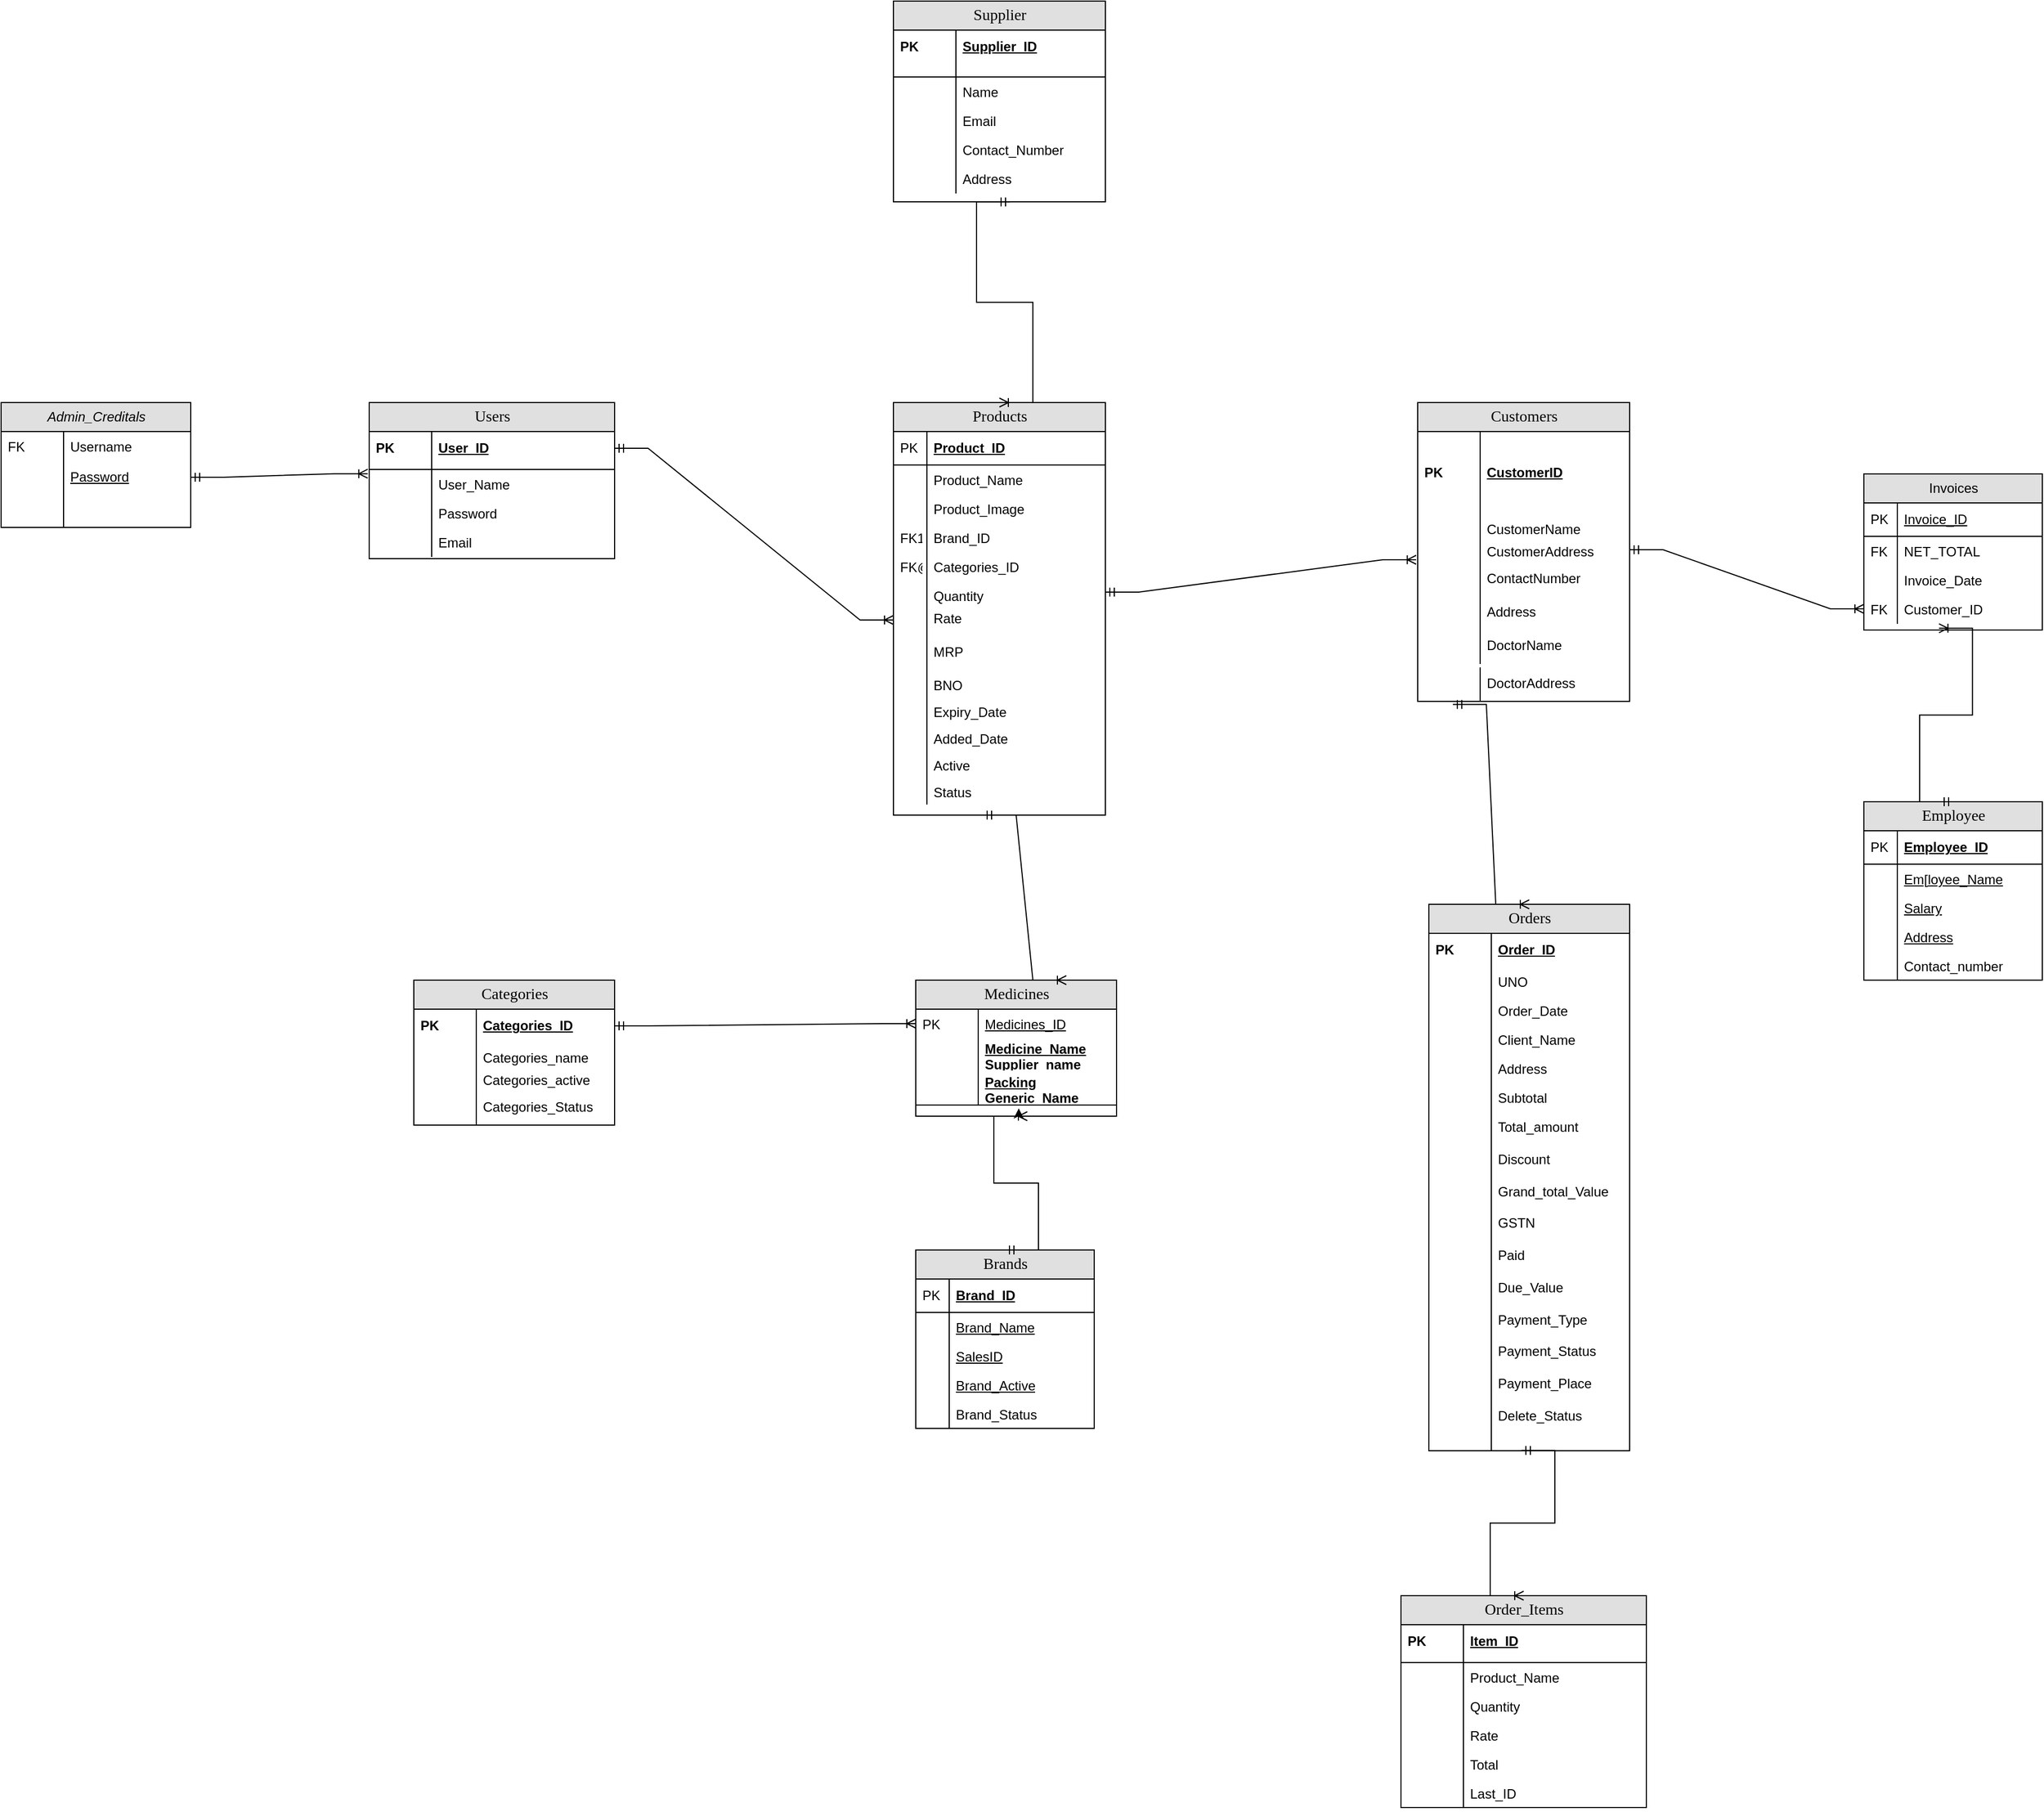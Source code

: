 <mxfile version="24.4.13" type="device">
  <diagram name="Page-1" id="9m9aIs5sRtrBU2qB1Dap">
    <mxGraphModel dx="4370" dy="4072" grid="1" gridSize="10" guides="1" tooltips="1" connect="1" arrows="1" fold="1" page="1" pageScale="1" pageWidth="850" pageHeight="1100" math="0" shadow="0">
      <root>
        <mxCell id="0" />
        <mxCell id="1" parent="0" />
        <mxCell id="5Qh6PmcOmhV6cLP2gktD-1" value="Order_Items" style="swimlane;html=1;fontStyle=0;childLayout=stackLayout;horizontal=1;startSize=26;fillColor=#e0e0e0;horizontalStack=0;resizeParent=1;resizeLast=0;collapsible=1;marginBottom=0;swimlaneFillColor=#ffffff;align=center;rounded=0;shadow=0;comic=0;labelBackgroundColor=none;strokeWidth=1;fontFamily=Verdana;fontSize=14" parent="1" vertex="1">
          <mxGeometry x="495" y="190" width="220" height="190" as="geometry" />
        </mxCell>
        <mxCell id="5Qh6PmcOmhV6cLP2gktD-2" value="Item_ID" style="shape=partialRectangle;top=0;left=0;right=0;bottom=0;html=1;align=left;verticalAlign=middle;fillColor=none;spacingLeft=60;spacingRight=4;whiteSpace=wrap;overflow=hidden;rotatable=0;points=[[0,0.5],[1,0.5]];portConstraint=eastwest;dropTarget=0;fontStyle=5;" parent="5Qh6PmcOmhV6cLP2gktD-1" vertex="1">
          <mxGeometry y="26" width="220" height="30" as="geometry" />
        </mxCell>
        <mxCell id="5Qh6PmcOmhV6cLP2gktD-3" value="PK" style="shape=partialRectangle;fontStyle=1;top=0;left=0;bottom=0;html=1;fillColor=none;align=left;verticalAlign=middle;spacingLeft=4;spacingRight=4;whiteSpace=wrap;overflow=hidden;rotatable=0;points=[];portConstraint=eastwest;part=1;" parent="5Qh6PmcOmhV6cLP2gktD-2" vertex="1" connectable="0">
          <mxGeometry width="56" height="30" as="geometry" />
        </mxCell>
        <mxCell id="5Qh6PmcOmhV6cLP2gktD-4" value="" style="shape=partialRectangle;top=0;left=0;right=0;bottom=1;html=1;align=left;verticalAlign=middle;fillColor=none;spacingLeft=60;spacingRight=4;whiteSpace=wrap;overflow=hidden;rotatable=0;points=[[0,0.5],[1,0.5]];portConstraint=eastwest;dropTarget=0;fontStyle=5;" parent="5Qh6PmcOmhV6cLP2gktD-1" vertex="1">
          <mxGeometry y="56" width="220" height="4" as="geometry" />
        </mxCell>
        <mxCell id="5Qh6PmcOmhV6cLP2gktD-5" value="" style="shape=partialRectangle;fontStyle=1;top=0;left=0;bottom=0;html=1;fillColor=none;align=left;verticalAlign=middle;spacingLeft=4;spacingRight=4;whiteSpace=wrap;overflow=hidden;rotatable=0;points=[];portConstraint=eastwest;part=1;" parent="5Qh6PmcOmhV6cLP2gktD-4" vertex="1" connectable="0">
          <mxGeometry width="56" height="4" as="geometry" />
        </mxCell>
        <mxCell id="5Qh6PmcOmhV6cLP2gktD-6" value="Product_Name" style="shape=partialRectangle;top=0;left=0;right=0;bottom=0;html=1;align=left;verticalAlign=top;fillColor=none;spacingLeft=60;spacingRight=4;whiteSpace=wrap;overflow=hidden;rotatable=0;points=[[0,0.5],[1,0.5]];portConstraint=eastwest;dropTarget=0;" parent="5Qh6PmcOmhV6cLP2gktD-1" vertex="1">
          <mxGeometry y="60" width="220" height="26" as="geometry" />
        </mxCell>
        <mxCell id="5Qh6PmcOmhV6cLP2gktD-7" value="" style="shape=partialRectangle;top=0;left=0;bottom=0;html=1;fillColor=none;align=left;verticalAlign=top;spacingLeft=4;spacingRight=4;whiteSpace=wrap;overflow=hidden;rotatable=0;points=[];portConstraint=eastwest;part=1;" parent="5Qh6PmcOmhV6cLP2gktD-6" vertex="1" connectable="0">
          <mxGeometry width="56" height="26" as="geometry" />
        </mxCell>
        <mxCell id="5Qh6PmcOmhV6cLP2gktD-8" value="Quantity" style="shape=partialRectangle;top=0;left=0;right=0;bottom=0;html=1;align=left;verticalAlign=top;fillColor=none;spacingLeft=60;spacingRight=4;whiteSpace=wrap;overflow=hidden;rotatable=0;points=[[0,0.5],[1,0.5]];portConstraint=eastwest;dropTarget=0;" parent="5Qh6PmcOmhV6cLP2gktD-1" vertex="1">
          <mxGeometry y="86" width="220" height="26" as="geometry" />
        </mxCell>
        <mxCell id="5Qh6PmcOmhV6cLP2gktD-9" value="" style="shape=partialRectangle;top=0;left=0;bottom=0;html=1;fillColor=none;align=left;verticalAlign=top;spacingLeft=4;spacingRight=4;whiteSpace=wrap;overflow=hidden;rotatable=0;points=[];portConstraint=eastwest;part=1;" parent="5Qh6PmcOmhV6cLP2gktD-8" vertex="1" connectable="0">
          <mxGeometry width="56" height="26" as="geometry" />
        </mxCell>
        <mxCell id="5Qh6PmcOmhV6cLP2gktD-10" value="Rate" style="shape=partialRectangle;top=0;left=0;right=0;bottom=0;html=1;align=left;verticalAlign=top;fillColor=none;spacingLeft=60;spacingRight=4;whiteSpace=wrap;overflow=hidden;rotatable=0;points=[[0,0.5],[1,0.5]];portConstraint=eastwest;dropTarget=0;" parent="5Qh6PmcOmhV6cLP2gktD-1" vertex="1">
          <mxGeometry y="112" width="220" height="26" as="geometry" />
        </mxCell>
        <mxCell id="5Qh6PmcOmhV6cLP2gktD-11" value="" style="shape=partialRectangle;top=0;left=0;bottom=0;html=1;fillColor=none;align=left;verticalAlign=top;spacingLeft=4;spacingRight=4;whiteSpace=wrap;overflow=hidden;rotatable=0;points=[];portConstraint=eastwest;part=1;" parent="5Qh6PmcOmhV6cLP2gktD-10" vertex="1" connectable="0">
          <mxGeometry width="56" height="26" as="geometry" />
        </mxCell>
        <mxCell id="5Qh6PmcOmhV6cLP2gktD-12" value="Total" style="shape=partialRectangle;top=0;left=0;right=0;bottom=0;html=1;align=left;verticalAlign=top;fillColor=none;spacingLeft=60;spacingRight=4;whiteSpace=wrap;overflow=hidden;rotatable=0;points=[[0,0.5],[1,0.5]];portConstraint=eastwest;dropTarget=0;" parent="5Qh6PmcOmhV6cLP2gktD-1" vertex="1">
          <mxGeometry y="138" width="220" height="26" as="geometry" />
        </mxCell>
        <mxCell id="5Qh6PmcOmhV6cLP2gktD-13" value="" style="shape=partialRectangle;top=0;left=0;bottom=0;html=1;fillColor=none;align=left;verticalAlign=top;spacingLeft=4;spacingRight=4;whiteSpace=wrap;overflow=hidden;rotatable=0;points=[];portConstraint=eastwest;part=1;" parent="5Qh6PmcOmhV6cLP2gktD-12" vertex="1" connectable="0">
          <mxGeometry width="56" height="26" as="geometry" />
        </mxCell>
        <mxCell id="5Qh6PmcOmhV6cLP2gktD-14" value="Last_ID" style="shape=partialRectangle;top=0;left=0;right=0;bottom=0;html=1;align=left;verticalAlign=top;fillColor=none;spacingLeft=60;spacingRight=4;whiteSpace=wrap;overflow=hidden;rotatable=0;points=[[0,0.5],[1,0.5]];portConstraint=eastwest;dropTarget=0;" parent="5Qh6PmcOmhV6cLP2gktD-1" vertex="1">
          <mxGeometry y="164" width="220" height="26" as="geometry" />
        </mxCell>
        <mxCell id="5Qh6PmcOmhV6cLP2gktD-15" value="" style="shape=partialRectangle;top=0;left=0;bottom=0;html=1;fillColor=none;align=left;verticalAlign=top;spacingLeft=4;spacingRight=4;whiteSpace=wrap;overflow=hidden;rotatable=0;points=[];portConstraint=eastwest;part=1;" parent="5Qh6PmcOmhV6cLP2gktD-14" vertex="1" connectable="0">
          <mxGeometry width="56" height="26" as="geometry" />
        </mxCell>
        <mxCell id="5Qh6PmcOmhV6cLP2gktD-16" value="Products" style="swimlane;html=1;fontStyle=0;childLayout=stackLayout;horizontal=1;startSize=26;fillColor=#e0e0e0;horizontalStack=0;resizeParent=1;resizeLast=0;collapsible=1;marginBottom=0;swimlaneFillColor=#ffffff;align=center;rounded=0;shadow=0;comic=0;labelBackgroundColor=none;strokeWidth=1;fontFamily=Verdana;fontSize=14;swimlaneLine=1;" parent="1" vertex="1">
          <mxGeometry x="40" y="-880" width="190" height="370" as="geometry" />
        </mxCell>
        <mxCell id="5Qh6PmcOmhV6cLP2gktD-17" value="Product_ID" style="shape=partialRectangle;top=0;left=0;right=0;bottom=1;html=1;align=left;verticalAlign=middle;fillColor=none;spacingLeft=34;spacingRight=4;whiteSpace=wrap;overflow=hidden;rotatable=0;points=[[0,0.5],[1,0.5]];portConstraint=eastwest;dropTarget=0;fontStyle=5;" parent="5Qh6PmcOmhV6cLP2gktD-16" vertex="1">
          <mxGeometry y="26" width="190" height="30" as="geometry" />
        </mxCell>
        <mxCell id="5Qh6PmcOmhV6cLP2gktD-18" value="PK" style="shape=partialRectangle;top=0;left=0;bottom=0;html=1;fillColor=none;align=left;verticalAlign=middle;spacingLeft=4;spacingRight=4;whiteSpace=wrap;overflow=hidden;rotatable=0;points=[];portConstraint=eastwest;part=1;" parent="5Qh6PmcOmhV6cLP2gktD-17" vertex="1" connectable="0">
          <mxGeometry width="30" height="30" as="geometry" />
        </mxCell>
        <mxCell id="5Qh6PmcOmhV6cLP2gktD-23" value="Product_Name" style="shape=partialRectangle;top=0;left=0;right=0;bottom=0;html=1;align=left;verticalAlign=top;fillColor=none;spacingLeft=34;spacingRight=4;whiteSpace=wrap;overflow=hidden;rotatable=0;points=[[0,0.5],[1,0.5]];portConstraint=eastwest;dropTarget=0;" parent="5Qh6PmcOmhV6cLP2gktD-16" vertex="1">
          <mxGeometry y="56" width="190" height="26" as="geometry" />
        </mxCell>
        <mxCell id="5Qh6PmcOmhV6cLP2gktD-24" value="" style="shape=partialRectangle;top=0;left=0;bottom=0;html=1;fillColor=none;align=left;verticalAlign=top;spacingLeft=4;spacingRight=4;whiteSpace=wrap;overflow=hidden;rotatable=0;points=[];portConstraint=eastwest;part=1;" parent="5Qh6PmcOmhV6cLP2gktD-23" vertex="1" connectable="0">
          <mxGeometry width="30" height="26" as="geometry" />
        </mxCell>
        <mxCell id="5Qh6PmcOmhV6cLP2gktD-25" value="Product_Image" style="shape=partialRectangle;top=0;left=0;right=0;bottom=0;html=1;align=left;verticalAlign=top;fillColor=none;spacingLeft=34;spacingRight=4;whiteSpace=wrap;overflow=hidden;rotatable=0;points=[[0,0.5],[1,0.5]];portConstraint=eastwest;dropTarget=0;" parent="5Qh6PmcOmhV6cLP2gktD-16" vertex="1">
          <mxGeometry y="82" width="190" height="26" as="geometry" />
        </mxCell>
        <mxCell id="5Qh6PmcOmhV6cLP2gktD-26" value="" style="shape=partialRectangle;top=0;left=0;bottom=0;html=1;fillColor=none;align=left;verticalAlign=top;spacingLeft=4;spacingRight=4;whiteSpace=wrap;overflow=hidden;rotatable=0;points=[];portConstraint=eastwest;part=1;" parent="5Qh6PmcOmhV6cLP2gktD-25" vertex="1" connectable="0">
          <mxGeometry width="30" height="26" as="geometry" />
        </mxCell>
        <mxCell id="5Qh6PmcOmhV6cLP2gktD-27" value="Brand_ID" style="shape=partialRectangle;top=0;left=0;right=0;bottom=0;html=1;align=left;verticalAlign=top;fillColor=none;spacingLeft=34;spacingRight=4;whiteSpace=wrap;overflow=hidden;rotatable=0;points=[[0,0.5],[1,0.5]];portConstraint=eastwest;dropTarget=0;" parent="5Qh6PmcOmhV6cLP2gktD-16" vertex="1">
          <mxGeometry y="108" width="190" height="26" as="geometry" />
        </mxCell>
        <mxCell id="5Qh6PmcOmhV6cLP2gktD-28" value="FK1" style="shape=partialRectangle;top=0;left=0;bottom=0;html=1;fillColor=none;align=left;verticalAlign=top;spacingLeft=4;spacingRight=4;whiteSpace=wrap;overflow=hidden;rotatable=0;points=[];portConstraint=eastwest;part=1;" parent="5Qh6PmcOmhV6cLP2gktD-27" vertex="1" connectable="0">
          <mxGeometry width="30" height="26" as="geometry" />
        </mxCell>
        <mxCell id="5Qh6PmcOmhV6cLP2gktD-29" value="Categories_ID" style="shape=partialRectangle;top=0;left=0;right=0;bottom=0;html=1;align=left;verticalAlign=top;fillColor=none;spacingLeft=34;spacingRight=4;whiteSpace=wrap;overflow=hidden;rotatable=0;points=[[0,0.5],[1,0.5]];portConstraint=eastwest;dropTarget=0;" parent="5Qh6PmcOmhV6cLP2gktD-16" vertex="1">
          <mxGeometry y="134" width="190" height="26" as="geometry" />
        </mxCell>
        <mxCell id="5Qh6PmcOmhV6cLP2gktD-30" value="FK@" style="shape=partialRectangle;top=0;left=0;bottom=0;html=1;fillColor=none;align=left;verticalAlign=top;spacingLeft=4;spacingRight=4;whiteSpace=wrap;overflow=hidden;rotatable=0;points=[];portConstraint=eastwest;part=1;" parent="5Qh6PmcOmhV6cLP2gktD-29" vertex="1" connectable="0">
          <mxGeometry width="30" height="26.0" as="geometry" />
        </mxCell>
        <mxCell id="5Qh6PmcOmhV6cLP2gktD-31" value="Quantity" style="shape=partialRectangle;top=0;left=0;right=0;bottom=0;html=1;align=left;verticalAlign=top;fillColor=none;spacingLeft=34;spacingRight=4;whiteSpace=wrap;overflow=hidden;rotatable=0;points=[[0,0.5],[1,0.5]];portConstraint=eastwest;dropTarget=0;" parent="5Qh6PmcOmhV6cLP2gktD-16" vertex="1">
          <mxGeometry y="160" width="190" height="20" as="geometry" />
        </mxCell>
        <mxCell id="5Qh6PmcOmhV6cLP2gktD-32" value="" style="shape=partialRectangle;top=0;left=0;bottom=0;html=1;fillColor=none;align=left;verticalAlign=top;spacingLeft=4;spacingRight=4;whiteSpace=wrap;overflow=hidden;rotatable=0;points=[];portConstraint=eastwest;part=1;" parent="5Qh6PmcOmhV6cLP2gktD-31" vertex="1" connectable="0">
          <mxGeometry width="30" height="20.0" as="geometry" />
        </mxCell>
        <mxCell id="5Qh6PmcOmhV6cLP2gktD-33" value="Rate" style="shape=partialRectangle;top=0;left=0;right=0;bottom=0;html=1;align=left;verticalAlign=top;fillColor=none;spacingLeft=34;spacingRight=4;whiteSpace=wrap;overflow=hidden;rotatable=0;points=[[0,0.5],[1,0.5]];portConstraint=eastwest;dropTarget=0;" parent="5Qh6PmcOmhV6cLP2gktD-16" vertex="1">
          <mxGeometry y="180" width="190" height="30" as="geometry" />
        </mxCell>
        <mxCell id="5Qh6PmcOmhV6cLP2gktD-34" value="" style="shape=partialRectangle;top=0;left=0;bottom=0;html=1;fillColor=none;align=left;verticalAlign=top;spacingLeft=4;spacingRight=4;whiteSpace=wrap;overflow=hidden;rotatable=0;points=[];portConstraint=eastwest;part=1;" parent="5Qh6PmcOmhV6cLP2gktD-33" vertex="1" connectable="0">
          <mxGeometry width="30" height="30.0" as="geometry" />
        </mxCell>
        <mxCell id="5Qh6PmcOmhV6cLP2gktD-35" value="MRP" style="shape=partialRectangle;top=0;left=0;right=0;bottom=0;html=1;align=left;verticalAlign=top;fillColor=none;spacingLeft=34;spacingRight=4;whiteSpace=wrap;overflow=hidden;rotatable=0;points=[[0,0.5],[1,0.5]];portConstraint=eastwest;dropTarget=0;" parent="5Qh6PmcOmhV6cLP2gktD-16" vertex="1">
          <mxGeometry y="210" width="190" height="30" as="geometry" />
        </mxCell>
        <mxCell id="5Qh6PmcOmhV6cLP2gktD-36" value="" style="shape=partialRectangle;top=0;left=0;bottom=0;html=1;fillColor=none;align=left;verticalAlign=top;spacingLeft=4;spacingRight=4;whiteSpace=wrap;overflow=hidden;rotatable=0;points=[];portConstraint=eastwest;part=1;" parent="5Qh6PmcOmhV6cLP2gktD-35" vertex="1" connectable="0">
          <mxGeometry width="30" height="30.0" as="geometry" />
        </mxCell>
        <mxCell id="5Qh6PmcOmhV6cLP2gktD-37" value="BNO" style="shape=partialRectangle;top=0;left=0;right=0;bottom=0;html=1;align=left;verticalAlign=top;fillColor=none;spacingLeft=34;spacingRight=4;whiteSpace=wrap;overflow=hidden;rotatable=0;points=[[0,0.5],[1,0.5]];portConstraint=eastwest;dropTarget=0;" parent="5Qh6PmcOmhV6cLP2gktD-16" vertex="1">
          <mxGeometry y="240" width="190" height="24" as="geometry" />
        </mxCell>
        <mxCell id="5Qh6PmcOmhV6cLP2gktD-38" value="" style="shape=partialRectangle;top=0;left=0;bottom=0;html=1;fillColor=none;align=left;verticalAlign=top;spacingLeft=4;spacingRight=4;whiteSpace=wrap;overflow=hidden;rotatable=0;points=[];portConstraint=eastwest;part=1;" parent="5Qh6PmcOmhV6cLP2gktD-37" vertex="1" connectable="0">
          <mxGeometry width="30" height="24.0" as="geometry" />
        </mxCell>
        <mxCell id="5Qh6PmcOmhV6cLP2gktD-39" value="Expiry_Date" style="shape=partialRectangle;top=0;left=0;right=0;bottom=0;html=1;align=left;verticalAlign=top;fillColor=none;spacingLeft=34;spacingRight=4;whiteSpace=wrap;overflow=hidden;rotatable=0;points=[[0,0.5],[1,0.5]];portConstraint=eastwest;dropTarget=0;" parent="5Qh6PmcOmhV6cLP2gktD-16" vertex="1">
          <mxGeometry y="264" width="190" height="24" as="geometry" />
        </mxCell>
        <mxCell id="5Qh6PmcOmhV6cLP2gktD-40" value="" style="shape=partialRectangle;top=0;left=0;bottom=0;html=1;fillColor=none;align=left;verticalAlign=top;spacingLeft=4;spacingRight=4;whiteSpace=wrap;overflow=hidden;rotatable=0;points=[];portConstraint=eastwest;part=1;" parent="5Qh6PmcOmhV6cLP2gktD-39" vertex="1" connectable="0">
          <mxGeometry width="30" height="24.0" as="geometry" />
        </mxCell>
        <mxCell id="5Qh6PmcOmhV6cLP2gktD-41" value="Added_Date" style="shape=partialRectangle;top=0;left=0;right=0;bottom=0;html=1;align=left;verticalAlign=top;fillColor=none;spacingLeft=34;spacingRight=4;whiteSpace=wrap;overflow=hidden;rotatable=0;points=[[0,0.5],[1,0.5]];portConstraint=eastwest;dropTarget=0;" parent="5Qh6PmcOmhV6cLP2gktD-16" vertex="1">
          <mxGeometry y="288" width="190" height="24" as="geometry" />
        </mxCell>
        <mxCell id="5Qh6PmcOmhV6cLP2gktD-42" value="" style="shape=partialRectangle;top=0;left=0;bottom=0;html=1;fillColor=none;align=left;verticalAlign=top;spacingLeft=4;spacingRight=4;whiteSpace=wrap;overflow=hidden;rotatable=0;points=[];portConstraint=eastwest;part=1;" parent="5Qh6PmcOmhV6cLP2gktD-41" vertex="1" connectable="0">
          <mxGeometry width="30" height="24.0" as="geometry" />
        </mxCell>
        <mxCell id="5Qh6PmcOmhV6cLP2gktD-43" value="Active" style="shape=partialRectangle;top=0;left=0;right=0;bottom=0;html=1;align=left;verticalAlign=top;fillColor=none;spacingLeft=34;spacingRight=4;whiteSpace=wrap;overflow=hidden;rotatable=0;points=[[0,0.5],[1,0.5]];portConstraint=eastwest;dropTarget=0;" parent="5Qh6PmcOmhV6cLP2gktD-16" vertex="1">
          <mxGeometry y="312" width="190" height="24" as="geometry" />
        </mxCell>
        <mxCell id="5Qh6PmcOmhV6cLP2gktD-44" value="" style="shape=partialRectangle;top=0;left=0;bottom=0;html=1;fillColor=none;align=left;verticalAlign=top;spacingLeft=4;spacingRight=4;whiteSpace=wrap;overflow=hidden;rotatable=0;points=[];portConstraint=eastwest;part=1;" parent="5Qh6PmcOmhV6cLP2gktD-43" vertex="1" connectable="0">
          <mxGeometry width="30" height="24" as="geometry" />
        </mxCell>
        <mxCell id="5Qh6PmcOmhV6cLP2gktD-45" value="Status" style="shape=partialRectangle;top=0;left=0;right=0;bottom=0;html=1;align=left;verticalAlign=top;fillColor=none;spacingLeft=34;spacingRight=4;whiteSpace=wrap;overflow=hidden;rotatable=0;points=[[0,0.5],[1,0.5]];portConstraint=eastwest;dropTarget=0;" parent="5Qh6PmcOmhV6cLP2gktD-16" vertex="1">
          <mxGeometry y="336" width="190" height="24" as="geometry" />
        </mxCell>
        <mxCell id="5Qh6PmcOmhV6cLP2gktD-46" value="" style="shape=partialRectangle;top=0;left=0;bottom=0;html=1;fillColor=none;align=left;verticalAlign=top;spacingLeft=4;spacingRight=4;whiteSpace=wrap;overflow=hidden;rotatable=0;points=[];portConstraint=eastwest;part=1;" parent="5Qh6PmcOmhV6cLP2gktD-45" vertex="1" connectable="0">
          <mxGeometry width="30" height="24.0" as="geometry" />
        </mxCell>
        <mxCell id="5Qh6PmcOmhV6cLP2gktD-53" value="Brands" style="swimlane;html=1;fontStyle=0;childLayout=stackLayout;horizontal=1;startSize=26;fillColor=#e0e0e0;horizontalStack=0;resizeParent=1;resizeLast=0;collapsible=1;marginBottom=0;swimlaneFillColor=#ffffff;align=center;rounded=0;shadow=0;comic=0;labelBackgroundColor=none;strokeWidth=1;fontFamily=Verdana;fontSize=14" parent="1" vertex="1">
          <mxGeometry x="60" y="-120" width="160" height="160" as="geometry" />
        </mxCell>
        <mxCell id="5Qh6PmcOmhV6cLP2gktD-54" value="Brand_ID" style="shape=partialRectangle;top=0;left=0;right=0;bottom=1;html=1;align=left;verticalAlign=middle;fillColor=none;spacingLeft=34;spacingRight=4;whiteSpace=wrap;overflow=hidden;rotatable=0;points=[[0,0.5],[1,0.5]];portConstraint=eastwest;dropTarget=0;fontStyle=5;" parent="5Qh6PmcOmhV6cLP2gktD-53" vertex="1">
          <mxGeometry y="26" width="160" height="30" as="geometry" />
        </mxCell>
        <mxCell id="5Qh6PmcOmhV6cLP2gktD-55" value="PK" style="shape=partialRectangle;top=0;left=0;bottom=0;html=1;fillColor=none;align=left;verticalAlign=middle;spacingLeft=4;spacingRight=4;whiteSpace=wrap;overflow=hidden;rotatable=0;points=[];portConstraint=eastwest;part=1;" parent="5Qh6PmcOmhV6cLP2gktD-54" vertex="1" connectable="0">
          <mxGeometry width="30" height="30" as="geometry" />
        </mxCell>
        <mxCell id="5Qh6PmcOmhV6cLP2gktD-56" value="&lt;u&gt;Brand_Name&lt;/u&gt;" style="shape=partialRectangle;top=0;left=0;right=0;bottom=0;html=1;align=left;verticalAlign=top;fillColor=none;spacingLeft=34;spacingRight=4;whiteSpace=wrap;overflow=hidden;rotatable=0;points=[[0,0.5],[1,0.5]];portConstraint=eastwest;dropTarget=0;" parent="5Qh6PmcOmhV6cLP2gktD-53" vertex="1">
          <mxGeometry y="56" width="160" height="26" as="geometry" />
        </mxCell>
        <mxCell id="5Qh6PmcOmhV6cLP2gktD-57" value="" style="shape=partialRectangle;top=0;left=0;bottom=0;html=1;fillColor=none;align=left;verticalAlign=top;spacingLeft=4;spacingRight=4;whiteSpace=wrap;overflow=hidden;rotatable=0;points=[];portConstraint=eastwest;part=1;" parent="5Qh6PmcOmhV6cLP2gktD-56" vertex="1" connectable="0">
          <mxGeometry width="30" height="26" as="geometry" />
        </mxCell>
        <mxCell id="5Qh6PmcOmhV6cLP2gktD-58" value="&lt;u&gt;SalesID&lt;/u&gt;" style="shape=partialRectangle;top=0;left=0;right=0;bottom=0;html=1;align=left;verticalAlign=top;fillColor=none;spacingLeft=34;spacingRight=4;whiteSpace=wrap;overflow=hidden;rotatable=0;points=[[0,0.5],[1,0.5]];portConstraint=eastwest;dropTarget=0;" parent="5Qh6PmcOmhV6cLP2gktD-53" vertex="1">
          <mxGeometry y="82" width="160" height="26" as="geometry" />
        </mxCell>
        <mxCell id="5Qh6PmcOmhV6cLP2gktD-59" value="" style="shape=partialRectangle;top=0;left=0;bottom=0;html=1;fillColor=none;align=left;verticalAlign=top;spacingLeft=4;spacingRight=4;whiteSpace=wrap;overflow=hidden;rotatable=0;points=[];portConstraint=eastwest;part=1;" parent="5Qh6PmcOmhV6cLP2gktD-58" vertex="1" connectable="0">
          <mxGeometry width="30" height="26" as="geometry" />
        </mxCell>
        <mxCell id="5Qh6PmcOmhV6cLP2gktD-60" value="&lt;u&gt;Brand_Active&lt;/u&gt;" style="shape=partialRectangle;top=0;left=0;right=0;bottom=0;html=1;align=left;verticalAlign=top;fillColor=none;spacingLeft=34;spacingRight=4;whiteSpace=wrap;overflow=hidden;rotatable=0;points=[[0,0.5],[1,0.5]];portConstraint=eastwest;dropTarget=0;" parent="5Qh6PmcOmhV6cLP2gktD-53" vertex="1">
          <mxGeometry y="108" width="160" height="26" as="geometry" />
        </mxCell>
        <mxCell id="5Qh6PmcOmhV6cLP2gktD-61" value="" style="shape=partialRectangle;top=0;left=0;bottom=0;html=1;fillColor=none;align=left;verticalAlign=top;spacingLeft=4;spacingRight=4;whiteSpace=wrap;overflow=hidden;rotatable=0;points=[];portConstraint=eastwest;part=1;" parent="5Qh6PmcOmhV6cLP2gktD-60" vertex="1" connectable="0">
          <mxGeometry width="30" height="26" as="geometry" />
        </mxCell>
        <mxCell id="5Qh6PmcOmhV6cLP2gktD-62" value="Brand_Status" style="shape=partialRectangle;top=0;left=0;right=0;bottom=0;html=1;align=left;verticalAlign=top;fillColor=none;spacingLeft=34;spacingRight=4;whiteSpace=wrap;overflow=hidden;rotatable=0;points=[[0,0.5],[1,0.5]];portConstraint=eastwest;dropTarget=0;" parent="5Qh6PmcOmhV6cLP2gktD-53" vertex="1">
          <mxGeometry y="134" width="160" height="26" as="geometry" />
        </mxCell>
        <mxCell id="5Qh6PmcOmhV6cLP2gktD-63" value="" style="shape=partialRectangle;top=0;left=0;bottom=0;html=1;fillColor=none;align=left;verticalAlign=top;spacingLeft=4;spacingRight=4;whiteSpace=wrap;overflow=hidden;rotatable=0;points=[];portConstraint=eastwest;part=1;" parent="5Qh6PmcOmhV6cLP2gktD-62" vertex="1" connectable="0">
          <mxGeometry width="30" height="26" as="geometry" />
        </mxCell>
        <mxCell id="5Qh6PmcOmhV6cLP2gktD-70" value="&lt;span style=&quot;font-family: Helvetica; font-size: 12px;&quot;&gt;Invoices&lt;/span&gt;" style="swimlane;html=1;fontStyle=0;childLayout=stackLayout;horizontal=1;startSize=26;fillColor=#e0e0e0;horizontalStack=0;resizeParent=1;resizeLast=0;collapsible=1;marginBottom=0;swimlaneFillColor=#ffffff;align=center;rounded=0;shadow=0;comic=0;labelBackgroundColor=none;strokeWidth=1;fontFamily=Verdana;fontSize=14" parent="1" vertex="1">
          <mxGeometry x="910" y="-816" width="160" height="140" as="geometry" />
        </mxCell>
        <mxCell id="5Qh6PmcOmhV6cLP2gktD-71" value="&lt;span style=&quot;font-weight: 400; text-wrap: nowrap;&quot;&gt;Invoice_ID&lt;/span&gt;" style="shape=partialRectangle;top=0;left=0;right=0;bottom=1;html=1;align=left;verticalAlign=middle;fillColor=none;spacingLeft=34;spacingRight=4;whiteSpace=wrap;overflow=hidden;rotatable=0;points=[[0,0.5],[1,0.5]];portConstraint=eastwest;dropTarget=0;fontStyle=5;" parent="5Qh6PmcOmhV6cLP2gktD-70" vertex="1">
          <mxGeometry y="26" width="160" height="30" as="geometry" />
        </mxCell>
        <mxCell id="5Qh6PmcOmhV6cLP2gktD-72" value="PK" style="shape=partialRectangle;top=0;left=0;bottom=0;html=1;fillColor=none;align=left;verticalAlign=middle;spacingLeft=4;spacingRight=4;whiteSpace=wrap;overflow=hidden;rotatable=0;points=[];portConstraint=eastwest;part=1;" parent="5Qh6PmcOmhV6cLP2gktD-71" vertex="1" connectable="0">
          <mxGeometry width="30" height="30" as="geometry" />
        </mxCell>
        <mxCell id="5Qh6PmcOmhV6cLP2gktD-73" value="&lt;span style=&quot;text-wrap: nowrap;&quot;&gt;NET_TOTAL&lt;/span&gt;" style="shape=partialRectangle;top=0;left=0;right=0;bottom=0;html=1;align=left;verticalAlign=top;fillColor=none;spacingLeft=34;spacingRight=4;whiteSpace=wrap;overflow=hidden;rotatable=0;points=[[0,0.5],[1,0.5]];portConstraint=eastwest;dropTarget=0;" parent="5Qh6PmcOmhV6cLP2gktD-70" vertex="1">
          <mxGeometry y="56" width="160" height="26" as="geometry" />
        </mxCell>
        <mxCell id="5Qh6PmcOmhV6cLP2gktD-74" value="FK" style="shape=partialRectangle;top=0;left=0;bottom=0;html=1;fillColor=none;align=left;verticalAlign=top;spacingLeft=4;spacingRight=4;whiteSpace=wrap;overflow=hidden;rotatable=0;points=[];portConstraint=eastwest;part=1;" parent="5Qh6PmcOmhV6cLP2gktD-73" vertex="1" connectable="0">
          <mxGeometry width="30" height="26" as="geometry" />
        </mxCell>
        <mxCell id="5Qh6PmcOmhV6cLP2gktD-75" value="&lt;span style=&quot;text-align: center;&quot;&gt;Invoice_Date&lt;/span&gt;" style="shape=partialRectangle;top=0;left=0;right=0;bottom=0;html=1;align=left;verticalAlign=top;fillColor=none;spacingLeft=34;spacingRight=4;whiteSpace=wrap;overflow=hidden;rotatable=0;points=[[0,0.5],[1,0.5]];portConstraint=eastwest;dropTarget=0;" parent="5Qh6PmcOmhV6cLP2gktD-70" vertex="1">
          <mxGeometry y="82" width="160" height="26" as="geometry" />
        </mxCell>
        <mxCell id="5Qh6PmcOmhV6cLP2gktD-76" value="" style="shape=partialRectangle;top=0;left=0;bottom=0;html=1;fillColor=none;align=left;verticalAlign=top;spacingLeft=4;spacingRight=4;whiteSpace=wrap;overflow=hidden;rotatable=0;points=[];portConstraint=eastwest;part=1;" parent="5Qh6PmcOmhV6cLP2gktD-75" vertex="1" connectable="0">
          <mxGeometry width="30" height="26" as="geometry" />
        </mxCell>
        <mxCell id="5Qh6PmcOmhV6cLP2gktD-77" value="&lt;span style=&quot;text-align: center;&quot;&gt;Customer_ID&lt;/span&gt;" style="shape=partialRectangle;top=0;left=0;right=0;bottom=0;html=1;align=left;verticalAlign=top;fillColor=none;spacingLeft=34;spacingRight=4;whiteSpace=wrap;overflow=hidden;rotatable=0;points=[[0,0.5],[1,0.5]];portConstraint=eastwest;dropTarget=0;" parent="5Qh6PmcOmhV6cLP2gktD-70" vertex="1">
          <mxGeometry y="108" width="160" height="26" as="geometry" />
        </mxCell>
        <mxCell id="5Qh6PmcOmhV6cLP2gktD-78" value="FK" style="shape=partialRectangle;top=0;left=0;bottom=0;html=1;fillColor=none;align=left;verticalAlign=top;spacingLeft=4;spacingRight=4;whiteSpace=wrap;overflow=hidden;rotatable=0;points=[];portConstraint=eastwest;part=1;" parent="5Qh6PmcOmhV6cLP2gktD-77" vertex="1" connectable="0">
          <mxGeometry width="30" height="26" as="geometry" />
        </mxCell>
        <mxCell id="5Qh6PmcOmhV6cLP2gktD-81" value="Medicines" style="swimlane;html=1;fontStyle=0;childLayout=stackLayout;horizontal=1;startSize=26;fillColor=#e0e0e0;horizontalStack=0;resizeParent=1;resizeLast=0;collapsible=1;marginBottom=0;swimlaneFillColor=#ffffff;align=center;rounded=0;shadow=0;comic=0;labelBackgroundColor=none;strokeWidth=1;fontFamily=Verdana;fontSize=14" parent="1" vertex="1">
          <mxGeometry x="60" y="-362" width="180" height="122" as="geometry" />
        </mxCell>
        <mxCell id="5Qh6PmcOmhV6cLP2gktD-82" value="&lt;u&gt;Medicines_ID&lt;/u&gt;" style="shape=partialRectangle;top=0;left=0;right=0;bottom=0;html=1;align=left;verticalAlign=top;fillColor=none;spacingLeft=60;spacingRight=4;whiteSpace=wrap;overflow=hidden;rotatable=0;points=[[0,0.5],[1,0.5]];portConstraint=eastwest;dropTarget=0;" parent="5Qh6PmcOmhV6cLP2gktD-81" vertex="1">
          <mxGeometry y="26" width="180" height="26" as="geometry" />
        </mxCell>
        <mxCell id="5Qh6PmcOmhV6cLP2gktD-83" value="PK" style="shape=partialRectangle;top=0;left=0;bottom=0;html=1;fillColor=none;align=left;verticalAlign=top;spacingLeft=4;spacingRight=4;whiteSpace=wrap;overflow=hidden;rotatable=0;points=[];portConstraint=eastwest;part=1;" parent="5Qh6PmcOmhV6cLP2gktD-82" vertex="1" connectable="0">
          <mxGeometry width="56" height="26" as="geometry" />
        </mxCell>
        <mxCell id="5Qh6PmcOmhV6cLP2gktD-84" value="Medicine_Name&lt;div&gt;Supplier_name&lt;/div&gt;" style="shape=partialRectangle;top=0;left=0;right=0;bottom=0;html=1;align=left;verticalAlign=middle;fillColor=none;spacingLeft=60;spacingRight=4;whiteSpace=wrap;overflow=hidden;rotatable=0;points=[[0,0.5],[1,0.5]];portConstraint=eastwest;dropTarget=0;fontStyle=5;" parent="5Qh6PmcOmhV6cLP2gktD-81" vertex="1">
          <mxGeometry y="52" width="180" height="30" as="geometry" />
        </mxCell>
        <mxCell id="5Qh6PmcOmhV6cLP2gktD-85" value="" style="shape=partialRectangle;fontStyle=1;top=0;left=0;bottom=0;html=1;fillColor=none;align=left;verticalAlign=middle;spacingLeft=4;spacingRight=4;whiteSpace=wrap;overflow=hidden;rotatable=0;points=[];portConstraint=eastwest;part=1;" parent="5Qh6PmcOmhV6cLP2gktD-84" vertex="1" connectable="0">
          <mxGeometry width="56" height="30" as="geometry" />
        </mxCell>
        <mxCell id="5Qh6PmcOmhV6cLP2gktD-86" value="Packing&lt;div&gt;Generic_Name&lt;/div&gt;" style="shape=partialRectangle;top=0;left=0;right=0;bottom=1;html=1;align=left;verticalAlign=middle;fillColor=none;spacingLeft=60;spacingRight=4;whiteSpace=wrap;overflow=hidden;rotatable=0;points=[[0,0.5],[1,0.5]];portConstraint=eastwest;dropTarget=0;fontStyle=5;" parent="5Qh6PmcOmhV6cLP2gktD-81" vertex="1">
          <mxGeometry y="82" width="180" height="30" as="geometry" />
        </mxCell>
        <mxCell id="5Qh6PmcOmhV6cLP2gktD-87" value="" style="shape=partialRectangle;fontStyle=1;top=0;left=0;bottom=0;html=1;fillColor=none;align=left;verticalAlign=middle;spacingLeft=4;spacingRight=4;whiteSpace=wrap;overflow=hidden;rotatable=0;points=[];portConstraint=eastwest;part=1;" parent="5Qh6PmcOmhV6cLP2gktD-86" vertex="1" connectable="0">
          <mxGeometry width="56" height="30" as="geometry" />
        </mxCell>
        <mxCell id="bGypLCVOg4nHLqd1UaPH-1" style="edgeStyle=orthogonalEdgeStyle;rounded=0;orthogonalLoop=1;jettySize=auto;html=1;exitX=0.5;exitY=1;exitDx=0;exitDy=0;entryX=0.513;entryY=1.1;entryDx=0;entryDy=0;entryPerimeter=0;" parent="5Qh6PmcOmhV6cLP2gktD-81" source="5Qh6PmcOmhV6cLP2gktD-81" target="5Qh6PmcOmhV6cLP2gktD-86" edge="1">
          <mxGeometry relative="1" as="geometry" />
        </mxCell>
        <mxCell id="5Qh6PmcOmhV6cLP2gktD-88" value="Categories" style="swimlane;html=1;fontStyle=0;childLayout=stackLayout;horizontal=1;startSize=26;fillColor=#e0e0e0;horizontalStack=0;resizeParent=1;resizeLast=0;collapsible=1;marginBottom=0;swimlaneFillColor=#ffffff;align=center;rounded=0;shadow=0;comic=0;labelBackgroundColor=none;strokeWidth=1;fontFamily=Verdana;fontSize=14" parent="1" vertex="1">
          <mxGeometry x="-390" y="-362" width="180" height="130" as="geometry" />
        </mxCell>
        <mxCell id="5Qh6PmcOmhV6cLP2gktD-89" value="Categories_ID" style="shape=partialRectangle;top=0;left=0;right=0;bottom=0;html=1;align=left;verticalAlign=middle;fillColor=none;spacingLeft=60;spacingRight=4;whiteSpace=wrap;overflow=hidden;rotatable=0;points=[[0,0.5],[1,0.5]];portConstraint=eastwest;dropTarget=0;fontStyle=5;" parent="5Qh6PmcOmhV6cLP2gktD-88" vertex="1">
          <mxGeometry y="26" width="180" height="30" as="geometry" />
        </mxCell>
        <mxCell id="5Qh6PmcOmhV6cLP2gktD-90" value="PK" style="shape=partialRectangle;fontStyle=1;top=0;left=0;bottom=0;html=1;fillColor=none;align=left;verticalAlign=middle;spacingLeft=4;spacingRight=4;whiteSpace=wrap;overflow=hidden;rotatable=0;points=[];portConstraint=eastwest;part=1;" parent="5Qh6PmcOmhV6cLP2gktD-89" vertex="1" connectable="0">
          <mxGeometry width="56" height="30" as="geometry" />
        </mxCell>
        <mxCell id="5Qh6PmcOmhV6cLP2gktD-91" value="Categories_name" style="shape=partialRectangle;top=0;left=0;right=0;bottom=0;html=1;align=left;verticalAlign=top;fillColor=none;spacingLeft=60;spacingRight=4;whiteSpace=wrap;overflow=hidden;rotatable=0;points=[[0,0.5],[1,0.5]];portConstraint=eastwest;dropTarget=0;" parent="5Qh6PmcOmhV6cLP2gktD-88" vertex="1">
          <mxGeometry y="56" width="180" height="20" as="geometry" />
        </mxCell>
        <mxCell id="5Qh6PmcOmhV6cLP2gktD-92" value="" style="shape=partialRectangle;top=0;left=0;bottom=0;html=1;fillColor=none;align=left;verticalAlign=top;spacingLeft=4;spacingRight=4;whiteSpace=wrap;overflow=hidden;rotatable=0;points=[];portConstraint=eastwest;part=1;" parent="5Qh6PmcOmhV6cLP2gktD-91" vertex="1" connectable="0">
          <mxGeometry width="56" height="20" as="geometry" />
        </mxCell>
        <mxCell id="5Qh6PmcOmhV6cLP2gktD-93" value="Categories_active" style="shape=partialRectangle;top=0;left=0;right=0;bottom=0;html=1;align=left;verticalAlign=top;fillColor=none;spacingLeft=60;spacingRight=4;whiteSpace=wrap;overflow=hidden;rotatable=0;points=[[0,0.5],[1,0.5]];portConstraint=eastwest;dropTarget=0;" parent="5Qh6PmcOmhV6cLP2gktD-88" vertex="1">
          <mxGeometry y="76" width="180" height="24" as="geometry" />
        </mxCell>
        <mxCell id="5Qh6PmcOmhV6cLP2gktD-94" value="" style="shape=partialRectangle;top=0;left=0;bottom=0;html=1;fillColor=none;align=left;verticalAlign=top;spacingLeft=4;spacingRight=4;whiteSpace=wrap;overflow=hidden;rotatable=0;points=[];portConstraint=eastwest;part=1;" parent="5Qh6PmcOmhV6cLP2gktD-93" vertex="1" connectable="0">
          <mxGeometry width="56" height="24" as="geometry" />
        </mxCell>
        <mxCell id="5Qh6PmcOmhV6cLP2gktD-95" value="Categories_Status" style="shape=partialRectangle;top=0;left=0;right=0;bottom=0;html=1;align=left;verticalAlign=top;fillColor=none;spacingLeft=60;spacingRight=4;whiteSpace=wrap;overflow=hidden;rotatable=0;points=[[0,0.5],[1,0.5]];portConstraint=eastwest;dropTarget=0;" parent="5Qh6PmcOmhV6cLP2gktD-88" vertex="1">
          <mxGeometry y="100" width="180" height="30" as="geometry" />
        </mxCell>
        <mxCell id="5Qh6PmcOmhV6cLP2gktD-96" value="" style="shape=partialRectangle;top=0;left=0;bottom=0;html=1;fillColor=none;align=left;verticalAlign=top;spacingLeft=4;spacingRight=4;whiteSpace=wrap;overflow=hidden;rotatable=0;points=[];portConstraint=eastwest;part=1;" parent="5Qh6PmcOmhV6cLP2gktD-95" vertex="1" connectable="0">
          <mxGeometry width="56" height="30" as="geometry" />
        </mxCell>
        <mxCell id="5Qh6PmcOmhV6cLP2gktD-123" value="Orders" style="swimlane;html=1;fontStyle=0;childLayout=stackLayout;horizontal=1;startSize=26;fillColor=#e0e0e0;horizontalStack=0;resizeParent=1;resizeLast=0;collapsible=1;marginBottom=0;swimlaneFillColor=#ffffff;align=center;rounded=0;shadow=0;comic=0;labelBackgroundColor=none;strokeWidth=1;fontFamily=Verdana;fontSize=14" parent="1" vertex="1">
          <mxGeometry x="520" y="-430" width="180" height="490" as="geometry" />
        </mxCell>
        <mxCell id="5Qh6PmcOmhV6cLP2gktD-124" value="Order_ID" style="shape=partialRectangle;top=0;left=0;right=0;bottom=0;html=1;align=left;verticalAlign=middle;fillColor=none;spacingLeft=60;spacingRight=4;whiteSpace=wrap;overflow=hidden;rotatable=0;points=[[0,0.5],[1,0.5]];portConstraint=eastwest;dropTarget=0;fontStyle=5;" parent="5Qh6PmcOmhV6cLP2gktD-123" vertex="1">
          <mxGeometry y="26" width="180" height="30" as="geometry" />
        </mxCell>
        <mxCell id="5Qh6PmcOmhV6cLP2gktD-125" value="PK" style="shape=partialRectangle;fontStyle=1;top=0;left=0;bottom=0;html=1;fillColor=none;align=left;verticalAlign=middle;spacingLeft=4;spacingRight=4;whiteSpace=wrap;overflow=hidden;rotatable=0;points=[];portConstraint=eastwest;part=1;" parent="5Qh6PmcOmhV6cLP2gktD-124" vertex="1" connectable="0">
          <mxGeometry width="56" height="30" as="geometry" />
        </mxCell>
        <mxCell id="5Qh6PmcOmhV6cLP2gktD-130" value="UNO" style="shape=partialRectangle;top=0;left=0;right=0;bottom=0;html=1;align=left;verticalAlign=top;fillColor=none;spacingLeft=60;spacingRight=4;whiteSpace=wrap;overflow=hidden;rotatable=0;points=[[0,0.5],[1,0.5]];portConstraint=eastwest;dropTarget=0;strokeColor=none;" parent="5Qh6PmcOmhV6cLP2gktD-123" vertex="1">
          <mxGeometry y="56" width="180" height="26" as="geometry" />
        </mxCell>
        <mxCell id="5Qh6PmcOmhV6cLP2gktD-131" value="" style="shape=partialRectangle;top=0;left=0;bottom=0;html=1;fillColor=none;align=left;verticalAlign=top;spacingLeft=4;spacingRight=4;whiteSpace=wrap;overflow=hidden;rotatable=0;points=[];portConstraint=eastwest;part=1;" parent="5Qh6PmcOmhV6cLP2gktD-130" vertex="1" connectable="0">
          <mxGeometry width="56" height="26" as="geometry" />
        </mxCell>
        <mxCell id="5Qh6PmcOmhV6cLP2gktD-132" value="Order_Date" style="shape=partialRectangle;top=0;left=0;right=0;bottom=0;html=1;align=left;verticalAlign=top;fillColor=none;spacingLeft=60;spacingRight=4;whiteSpace=wrap;overflow=hidden;rotatable=0;points=[[0,0.5],[1,0.5]];portConstraint=eastwest;dropTarget=0;strokeColor=none;" parent="5Qh6PmcOmhV6cLP2gktD-123" vertex="1">
          <mxGeometry y="82" width="180" height="26" as="geometry" />
        </mxCell>
        <mxCell id="5Qh6PmcOmhV6cLP2gktD-133" value="" style="shape=partialRectangle;top=0;left=0;bottom=0;html=1;fillColor=none;align=left;verticalAlign=top;spacingLeft=4;spacingRight=4;whiteSpace=wrap;overflow=hidden;rotatable=0;points=[];portConstraint=eastwest;part=1;" parent="5Qh6PmcOmhV6cLP2gktD-132" vertex="1" connectable="0">
          <mxGeometry width="56" height="26" as="geometry" />
        </mxCell>
        <mxCell id="5Qh6PmcOmhV6cLP2gktD-208" value="Client_Name" style="shape=partialRectangle;top=0;left=0;right=0;bottom=0;html=1;align=left;verticalAlign=top;fillColor=none;spacingLeft=60;spacingRight=4;whiteSpace=wrap;overflow=hidden;rotatable=0;points=[[0,0.5],[1,0.5]];portConstraint=eastwest;dropTarget=0;strokeColor=none;" parent="5Qh6PmcOmhV6cLP2gktD-123" vertex="1">
          <mxGeometry y="108" width="180" height="26" as="geometry" />
        </mxCell>
        <mxCell id="5Qh6PmcOmhV6cLP2gktD-209" value="" style="shape=partialRectangle;top=0;left=0;bottom=0;html=1;fillColor=none;align=left;verticalAlign=top;spacingLeft=4;spacingRight=4;whiteSpace=wrap;overflow=hidden;rotatable=0;points=[];portConstraint=eastwest;part=1;" parent="5Qh6PmcOmhV6cLP2gktD-208" vertex="1" connectable="0">
          <mxGeometry width="56" height="26" as="geometry" />
        </mxCell>
        <mxCell id="5Qh6PmcOmhV6cLP2gktD-134" value="Address" style="shape=partialRectangle;top=0;left=0;right=0;bottom=0;html=1;align=left;verticalAlign=top;fillColor=none;spacingLeft=60;spacingRight=4;whiteSpace=wrap;overflow=hidden;rotatable=0;points=[[0,0.5],[1,0.5]];portConstraint=eastwest;dropTarget=0;strokeColor=none;" parent="5Qh6PmcOmhV6cLP2gktD-123" vertex="1">
          <mxGeometry y="134" width="180" height="26" as="geometry" />
        </mxCell>
        <mxCell id="5Qh6PmcOmhV6cLP2gktD-135" value="" style="shape=partialRectangle;top=0;left=0;bottom=0;html=1;fillColor=none;align=left;verticalAlign=top;spacingLeft=4;spacingRight=4;whiteSpace=wrap;overflow=hidden;rotatable=0;points=[];portConstraint=eastwest;part=1;" parent="5Qh6PmcOmhV6cLP2gktD-134" vertex="1" connectable="0">
          <mxGeometry width="56" height="26" as="geometry" />
        </mxCell>
        <mxCell id="5Qh6PmcOmhV6cLP2gktD-136" value="Subtotal" style="shape=partialRectangle;top=0;left=0;right=0;bottom=0;html=1;align=left;verticalAlign=top;fillColor=none;spacingLeft=60;spacingRight=4;whiteSpace=wrap;overflow=hidden;rotatable=0;points=[[0,0.5],[1,0.5]];portConstraint=eastwest;dropTarget=0;strokeColor=none;" parent="5Qh6PmcOmhV6cLP2gktD-123" vertex="1">
          <mxGeometry y="160" width="180" height="26" as="geometry" />
        </mxCell>
        <mxCell id="5Qh6PmcOmhV6cLP2gktD-137" value="" style="shape=partialRectangle;top=0;left=0;bottom=0;html=1;fillColor=none;align=left;verticalAlign=top;spacingLeft=4;spacingRight=4;whiteSpace=wrap;overflow=hidden;rotatable=0;points=[];portConstraint=eastwest;part=1;" parent="5Qh6PmcOmhV6cLP2gktD-136" vertex="1" connectable="0">
          <mxGeometry width="56" height="26" as="geometry" />
        </mxCell>
        <mxCell id="5Qh6PmcOmhV6cLP2gktD-138" value="Total_amount&lt;div&gt;&lt;br&gt;&lt;/div&gt;&lt;div&gt;Discount&lt;/div&gt;&lt;div&gt;&lt;br&gt;&lt;/div&gt;&lt;div&gt;Grand_total_Value&lt;/div&gt;&lt;div&gt;&lt;br&gt;&lt;/div&gt;&lt;div&gt;GSTN&lt;/div&gt;&lt;div&gt;&lt;br&gt;&lt;/div&gt;&lt;div&gt;Paid&lt;/div&gt;&lt;div&gt;&lt;br&gt;&lt;/div&gt;&lt;div&gt;Due_Value&lt;/div&gt;&lt;div&gt;&lt;br&gt;&lt;/div&gt;&lt;div&gt;Payment_Type&lt;/div&gt;&lt;div&gt;&lt;br&gt;&lt;/div&gt;&lt;div&gt;Payment_Status&lt;/div&gt;&lt;div&gt;&lt;br&gt;&lt;/div&gt;&lt;div&gt;Payment_Place&lt;/div&gt;&lt;div&gt;&lt;br&gt;&lt;/div&gt;&lt;div&gt;Delete_Status&lt;/div&gt;" style="shape=partialRectangle;top=0;left=0;right=0;bottom=0;html=1;align=left;verticalAlign=top;fillColor=none;spacingLeft=60;spacingRight=4;whiteSpace=wrap;overflow=hidden;rotatable=0;points=[[0,0.5],[1,0.5]];portConstraint=eastwest;dropTarget=0;strokeColor=none;" parent="5Qh6PmcOmhV6cLP2gktD-123" vertex="1">
          <mxGeometry y="186" width="180" height="304" as="geometry" />
        </mxCell>
        <mxCell id="5Qh6PmcOmhV6cLP2gktD-139" value="" style="shape=partialRectangle;top=0;left=0;bottom=0;html=1;fillColor=none;align=left;verticalAlign=top;spacingLeft=4;spacingRight=4;whiteSpace=wrap;overflow=hidden;rotatable=0;points=[];portConstraint=eastwest;part=1;" parent="5Qh6PmcOmhV6cLP2gktD-138" vertex="1" connectable="0">
          <mxGeometry width="56" height="304.0" as="geometry" />
        </mxCell>
        <mxCell id="5Qh6PmcOmhV6cLP2gktD-140" value="Supplier" style="swimlane;html=1;fontStyle=0;childLayout=stackLayout;horizontal=1;startSize=26;fillColor=#e0e0e0;horizontalStack=0;resizeParent=1;resizeLast=0;collapsible=1;marginBottom=0;swimlaneFillColor=#ffffff;align=center;rounded=0;shadow=0;comic=0;labelBackgroundColor=none;strokeWidth=1;fontFamily=Verdana;fontSize=14" parent="1" vertex="1">
          <mxGeometry x="40" y="-1240" width="190" height="180" as="geometry" />
        </mxCell>
        <mxCell id="5Qh6PmcOmhV6cLP2gktD-141" value="Supplier_ID" style="shape=partialRectangle;top=0;left=0;right=0;bottom=0;html=1;align=left;verticalAlign=middle;fillColor=none;spacingLeft=60;spacingRight=4;whiteSpace=wrap;overflow=hidden;rotatable=0;points=[[0,0.5],[1,0.5]];portConstraint=eastwest;dropTarget=0;fontStyle=5;" parent="5Qh6PmcOmhV6cLP2gktD-140" vertex="1">
          <mxGeometry y="26" width="190" height="30" as="geometry" />
        </mxCell>
        <mxCell id="5Qh6PmcOmhV6cLP2gktD-142" value="PK" style="shape=partialRectangle;fontStyle=1;top=0;left=0;bottom=0;html=1;fillColor=none;align=left;verticalAlign=middle;spacingLeft=4;spacingRight=4;whiteSpace=wrap;overflow=hidden;rotatable=0;points=[];portConstraint=eastwest;part=1;" parent="5Qh6PmcOmhV6cLP2gktD-141" vertex="1" connectable="0">
          <mxGeometry width="56" height="30" as="geometry" />
        </mxCell>
        <mxCell id="5Qh6PmcOmhV6cLP2gktD-145" value="" style="shape=partialRectangle;top=0;left=0;right=0;bottom=1;html=1;align=left;verticalAlign=middle;fillColor=none;spacingLeft=60;spacingRight=4;whiteSpace=wrap;overflow=hidden;rotatable=0;points=[[0,0.5],[1,0.5]];portConstraint=eastwest;dropTarget=0;fontStyle=5;" parent="5Qh6PmcOmhV6cLP2gktD-140" vertex="1">
          <mxGeometry y="56" width="190" height="12" as="geometry" />
        </mxCell>
        <mxCell id="5Qh6PmcOmhV6cLP2gktD-146" value="" style="shape=partialRectangle;fontStyle=1;top=0;left=0;bottom=0;html=1;fillColor=none;align=left;verticalAlign=middle;spacingLeft=4;spacingRight=4;whiteSpace=wrap;overflow=hidden;rotatable=0;points=[];portConstraint=eastwest;part=1;" parent="5Qh6PmcOmhV6cLP2gktD-145" vertex="1" connectable="0">
          <mxGeometry width="56" height="12" as="geometry" />
        </mxCell>
        <mxCell id="5Qh6PmcOmhV6cLP2gktD-147" value="Name" style="shape=partialRectangle;top=0;left=0;right=0;bottom=0;html=1;align=left;verticalAlign=top;fillColor=none;spacingLeft=60;spacingRight=4;whiteSpace=wrap;overflow=hidden;rotatable=0;points=[[0,0.5],[1,0.5]];portConstraint=eastwest;dropTarget=0;strokeColor=none;" parent="5Qh6PmcOmhV6cLP2gktD-140" vertex="1">
          <mxGeometry y="68" width="190" height="26" as="geometry" />
        </mxCell>
        <mxCell id="5Qh6PmcOmhV6cLP2gktD-148" value="" style="shape=partialRectangle;top=0;left=0;bottom=0;html=1;fillColor=none;align=left;verticalAlign=top;spacingLeft=4;spacingRight=4;whiteSpace=wrap;overflow=hidden;rotatable=0;points=[];portConstraint=eastwest;part=1;" parent="5Qh6PmcOmhV6cLP2gktD-147" vertex="1" connectable="0">
          <mxGeometry width="56" height="26" as="geometry" />
        </mxCell>
        <mxCell id="5Qh6PmcOmhV6cLP2gktD-149" value="Email" style="shape=partialRectangle;top=0;left=0;right=0;bottom=0;html=1;align=left;verticalAlign=top;fillColor=none;spacingLeft=60;spacingRight=4;whiteSpace=wrap;overflow=hidden;rotatable=0;points=[[0,0.5],[1,0.5]];portConstraint=eastwest;dropTarget=0;strokeColor=none;" parent="5Qh6PmcOmhV6cLP2gktD-140" vertex="1">
          <mxGeometry y="94" width="190" height="26" as="geometry" />
        </mxCell>
        <mxCell id="5Qh6PmcOmhV6cLP2gktD-150" value="" style="shape=partialRectangle;top=0;left=0;bottom=0;html=1;fillColor=none;align=left;verticalAlign=top;spacingLeft=4;spacingRight=4;whiteSpace=wrap;overflow=hidden;rotatable=0;points=[];portConstraint=eastwest;part=1;" parent="5Qh6PmcOmhV6cLP2gktD-149" vertex="1" connectable="0">
          <mxGeometry width="56" height="26" as="geometry" />
        </mxCell>
        <mxCell id="5Qh6PmcOmhV6cLP2gktD-151" value="Contact_Number" style="shape=partialRectangle;top=0;left=0;right=0;bottom=0;html=1;align=left;verticalAlign=top;fillColor=none;spacingLeft=60;spacingRight=4;whiteSpace=wrap;overflow=hidden;rotatable=0;points=[[0,0.5],[1,0.5]];portConstraint=eastwest;dropTarget=0;strokeColor=none;" parent="5Qh6PmcOmhV6cLP2gktD-140" vertex="1">
          <mxGeometry y="120" width="190" height="26" as="geometry" />
        </mxCell>
        <mxCell id="5Qh6PmcOmhV6cLP2gktD-152" value="" style="shape=partialRectangle;top=0;left=0;bottom=0;html=1;fillColor=none;align=left;verticalAlign=top;spacingLeft=4;spacingRight=4;whiteSpace=wrap;overflow=hidden;rotatable=0;points=[];portConstraint=eastwest;part=1;" parent="5Qh6PmcOmhV6cLP2gktD-151" vertex="1" connectable="0">
          <mxGeometry width="56" height="26" as="geometry" />
        </mxCell>
        <mxCell id="5Qh6PmcOmhV6cLP2gktD-153" value="Address" style="shape=partialRectangle;top=0;left=0;right=0;bottom=0;html=1;align=left;verticalAlign=top;fillColor=none;spacingLeft=60;spacingRight=4;whiteSpace=wrap;overflow=hidden;rotatable=0;points=[[0,0.5],[1,0.5]];portConstraint=eastwest;dropTarget=0;strokeColor=none;" parent="5Qh6PmcOmhV6cLP2gktD-140" vertex="1">
          <mxGeometry y="146" width="190" height="26" as="geometry" />
        </mxCell>
        <mxCell id="5Qh6PmcOmhV6cLP2gktD-154" value="" style="shape=partialRectangle;top=0;left=0;bottom=0;html=1;fillColor=none;align=left;verticalAlign=top;spacingLeft=4;spacingRight=4;whiteSpace=wrap;overflow=hidden;rotatable=0;points=[];portConstraint=eastwest;part=1;" parent="5Qh6PmcOmhV6cLP2gktD-153" vertex="1" connectable="0">
          <mxGeometry width="56" height="26" as="geometry" />
        </mxCell>
        <mxCell id="5Qh6PmcOmhV6cLP2gktD-159" value="Customers" style="swimlane;html=1;fontStyle=0;childLayout=stackLayout;horizontal=1;startSize=26;fillColor=#e0e0e0;horizontalStack=0;resizeParent=1;resizeLast=0;collapsible=1;marginBottom=0;swimlaneFillColor=#ffffff;align=center;rounded=0;shadow=0;comic=0;labelBackgroundColor=none;strokeWidth=1;fontFamily=Verdana;fontSize=14" parent="1" vertex="1">
          <mxGeometry x="510" y="-880" width="190" height="268" as="geometry" />
        </mxCell>
        <mxCell id="5Qh6PmcOmhV6cLP2gktD-160" value="CustomerID" style="shape=partialRectangle;top=0;left=0;right=0;bottom=0;html=1;align=left;verticalAlign=middle;fillColor=none;spacingLeft=60;spacingRight=4;whiteSpace=wrap;overflow=hidden;rotatable=0;points=[[0,0.5],[1,0.5]];portConstraint=eastwest;dropTarget=0;fontStyle=5;" parent="5Qh6PmcOmhV6cLP2gktD-159" vertex="1">
          <mxGeometry y="26" width="190" height="74" as="geometry" />
        </mxCell>
        <mxCell id="5Qh6PmcOmhV6cLP2gktD-161" value="PK" style="shape=partialRectangle;fontStyle=1;top=0;left=0;bottom=0;html=1;fillColor=none;align=left;verticalAlign=middle;spacingLeft=4;spacingRight=4;whiteSpace=wrap;overflow=hidden;rotatable=0;points=[];portConstraint=eastwest;part=1;" parent="5Qh6PmcOmhV6cLP2gktD-160" vertex="1" connectable="0">
          <mxGeometry width="56" height="74" as="geometry" />
        </mxCell>
        <mxCell id="5Qh6PmcOmhV6cLP2gktD-162" value="CustomerName" style="shape=partialRectangle;top=0;left=0;right=0;bottom=0;html=1;align=left;verticalAlign=top;fillColor=none;spacingLeft=60;spacingRight=4;whiteSpace=wrap;overflow=hidden;rotatable=0;points=[[0,0.5],[1,0.5]];portConstraint=eastwest;dropTarget=0;" parent="5Qh6PmcOmhV6cLP2gktD-159" vertex="1">
          <mxGeometry y="100" width="190" height="20" as="geometry" />
        </mxCell>
        <mxCell id="5Qh6PmcOmhV6cLP2gktD-163" value="" style="shape=partialRectangle;top=0;left=0;bottom=0;html=1;fillColor=none;align=left;verticalAlign=top;spacingLeft=4;spacingRight=4;whiteSpace=wrap;overflow=hidden;rotatable=0;points=[];portConstraint=eastwest;part=1;" parent="5Qh6PmcOmhV6cLP2gktD-162" vertex="1" connectable="0">
          <mxGeometry width="56" height="20" as="geometry" />
        </mxCell>
        <mxCell id="5Qh6PmcOmhV6cLP2gktD-164" value="CustomerAddress" style="shape=partialRectangle;top=0;left=0;right=0;bottom=0;html=1;align=left;verticalAlign=top;fillColor=none;spacingLeft=60;spacingRight=4;whiteSpace=wrap;overflow=hidden;rotatable=0;points=[[0,0.5],[1,0.5]];portConstraint=eastwest;dropTarget=0;" parent="5Qh6PmcOmhV6cLP2gktD-159" vertex="1">
          <mxGeometry y="120" width="190" height="24" as="geometry" />
        </mxCell>
        <mxCell id="5Qh6PmcOmhV6cLP2gktD-165" value="" style="shape=partialRectangle;top=0;left=0;bottom=0;html=1;fillColor=none;align=left;verticalAlign=top;spacingLeft=4;spacingRight=4;whiteSpace=wrap;overflow=hidden;rotatable=0;points=[];portConstraint=eastwest;part=1;" parent="5Qh6PmcOmhV6cLP2gktD-164" vertex="1" connectable="0">
          <mxGeometry width="56" height="24" as="geometry" />
        </mxCell>
        <mxCell id="5Qh6PmcOmhV6cLP2gktD-166" value="&lt;span style=&quot;text-wrap: nowrap;&quot;&gt;ContactNumber&lt;/span&gt;" style="shape=partialRectangle;top=0;left=0;right=0;bottom=0;html=1;align=left;verticalAlign=top;fillColor=none;spacingLeft=60;spacingRight=4;whiteSpace=wrap;overflow=hidden;rotatable=0;points=[[0,0.5],[1,0.5]];portConstraint=eastwest;dropTarget=0;" parent="5Qh6PmcOmhV6cLP2gktD-159" vertex="1">
          <mxGeometry y="144" width="190" height="30" as="geometry" />
        </mxCell>
        <mxCell id="5Qh6PmcOmhV6cLP2gktD-167" value="" style="shape=partialRectangle;top=0;left=0;bottom=0;html=1;fillColor=none;align=left;verticalAlign=top;spacingLeft=4;spacingRight=4;whiteSpace=wrap;overflow=hidden;rotatable=0;points=[];portConstraint=eastwest;part=1;" parent="5Qh6PmcOmhV6cLP2gktD-166" vertex="1" connectable="0">
          <mxGeometry width="56" height="30" as="geometry" />
        </mxCell>
        <mxCell id="5Qh6PmcOmhV6cLP2gktD-168" value="&lt;div&gt;&lt;span style=&quot;text-wrap: nowrap;&quot;&gt;Address&lt;/span&gt;&lt;br&gt;&lt;/div&gt;" style="shape=partialRectangle;top=0;left=0;right=0;bottom=0;html=1;align=left;verticalAlign=top;fillColor=none;spacingLeft=60;spacingRight=4;whiteSpace=wrap;overflow=hidden;rotatable=0;points=[[0,0.5],[1,0.5]];portConstraint=eastwest;dropTarget=0;" parent="5Qh6PmcOmhV6cLP2gktD-159" vertex="1">
          <mxGeometry y="174" width="190" height="30" as="geometry" />
        </mxCell>
        <mxCell id="5Qh6PmcOmhV6cLP2gktD-169" value="" style="shape=partialRectangle;top=0;left=0;bottom=0;html=1;fillColor=none;align=left;verticalAlign=top;spacingLeft=4;spacingRight=4;whiteSpace=wrap;overflow=hidden;rotatable=0;points=[];portConstraint=eastwest;part=1;" parent="5Qh6PmcOmhV6cLP2gktD-168" vertex="1" connectable="0">
          <mxGeometry width="56" height="30" as="geometry" />
        </mxCell>
        <mxCell id="5Qh6PmcOmhV6cLP2gktD-170" value="DoctorName&amp;nbsp;&lt;div style=&quot;padding: 0px; margin: 0px;&quot;&gt;&lt;br style=&quot;padding: 0px; margin: 0px; text-wrap: nowrap;&quot;&gt;&lt;/div&gt;" style="shape=partialRectangle;top=0;left=0;right=0;bottom=0;html=1;align=left;verticalAlign=top;fillColor=none;spacingLeft=60;spacingRight=4;whiteSpace=wrap;overflow=hidden;rotatable=0;points=[[0,0.5],[1,0.5]];portConstraint=eastwest;dropTarget=0;" parent="5Qh6PmcOmhV6cLP2gktD-159" vertex="1">
          <mxGeometry y="204" width="190" height="30" as="geometry" />
        </mxCell>
        <mxCell id="5Qh6PmcOmhV6cLP2gktD-171" value="" style="shape=partialRectangle;top=0;left=0;bottom=0;html=1;fillColor=none;align=left;verticalAlign=top;spacingLeft=4;spacingRight=4;whiteSpace=wrap;overflow=hidden;rotatable=0;points=[];portConstraint=eastwest;part=1;" parent="5Qh6PmcOmhV6cLP2gktD-170" vertex="1" connectable="0">
          <mxGeometry width="56" height="30" as="geometry" />
        </mxCell>
        <mxCell id="5Qh6PmcOmhV6cLP2gktD-200" value="&lt;span style=&quot;font-family: Helvetica; font-size: 12px; font-style: italic;&quot;&gt;Admin_Creditals&lt;/span&gt;" style="swimlane;html=1;fontStyle=0;childLayout=stackLayout;horizontal=1;startSize=26;fillColor=#e0e0e0;horizontalStack=0;resizeParent=1;resizeLast=0;collapsible=1;marginBottom=0;swimlaneFillColor=#ffffff;align=center;rounded=0;shadow=0;comic=0;labelBackgroundColor=none;strokeWidth=1;fontFamily=Verdana;fontSize=14" parent="1" vertex="1">
          <mxGeometry x="-760" y="-880" width="170" height="112" as="geometry" />
        </mxCell>
        <mxCell id="5Qh6PmcOmhV6cLP2gktD-201" value="&lt;span style=&quot;text-wrap: nowrap;&quot;&gt;Username&amp;nbsp;&lt;/span&gt;" style="shape=partialRectangle;top=0;left=0;right=0;bottom=0;html=1;align=left;verticalAlign=top;fillColor=none;spacingLeft=60;spacingRight=4;whiteSpace=wrap;overflow=hidden;rotatable=0;points=[[0,0.5],[1,0.5]];portConstraint=eastwest;dropTarget=0;" parent="5Qh6PmcOmhV6cLP2gktD-200" vertex="1">
          <mxGeometry y="26" width="170" height="26" as="geometry" />
        </mxCell>
        <mxCell id="5Qh6PmcOmhV6cLP2gktD-202" value="FK" style="shape=partialRectangle;top=0;left=0;bottom=0;html=1;fillColor=none;align=left;verticalAlign=top;spacingLeft=4;spacingRight=4;whiteSpace=wrap;overflow=hidden;rotatable=0;points=[];portConstraint=eastwest;part=1;" parent="5Qh6PmcOmhV6cLP2gktD-201" vertex="1" connectable="0">
          <mxGeometry width="56" height="26" as="geometry" />
        </mxCell>
        <mxCell id="5Qh6PmcOmhV6cLP2gktD-203" value="&lt;span style=&quot;font-weight: 400; text-wrap: nowrap;&quot;&gt;Password&lt;/span&gt;" style="shape=partialRectangle;top=0;left=0;right=0;bottom=0;html=1;align=left;verticalAlign=middle;fillColor=none;spacingLeft=60;spacingRight=4;whiteSpace=wrap;overflow=hidden;rotatable=0;points=[[0,0.5],[1,0.5]];portConstraint=eastwest;dropTarget=0;fontStyle=5;" parent="5Qh6PmcOmhV6cLP2gktD-200" vertex="1">
          <mxGeometry y="52" width="170" height="30" as="geometry" />
        </mxCell>
        <mxCell id="5Qh6PmcOmhV6cLP2gktD-204" value="" style="shape=partialRectangle;fontStyle=1;top=0;left=0;bottom=0;html=1;fillColor=none;align=left;verticalAlign=middle;spacingLeft=4;spacingRight=4;whiteSpace=wrap;overflow=hidden;rotatable=0;points=[];portConstraint=eastwest;part=1;" parent="5Qh6PmcOmhV6cLP2gktD-203" vertex="1" connectable="0">
          <mxGeometry width="56" height="30" as="geometry" />
        </mxCell>
        <mxCell id="5Qh6PmcOmhV6cLP2gktD-205" value="" style="shape=partialRectangle;top=0;left=0;right=0;bottom=0;html=1;align=left;verticalAlign=middle;fillColor=none;spacingLeft=60;spacingRight=4;whiteSpace=wrap;overflow=hidden;rotatable=0;points=[[0,0.5],[1,0.5]];portConstraint=eastwest;dropTarget=0;fontStyle=5;" parent="5Qh6PmcOmhV6cLP2gktD-200" vertex="1">
          <mxGeometry y="82" width="170" height="30" as="geometry" />
        </mxCell>
        <mxCell id="5Qh6PmcOmhV6cLP2gktD-206" value="" style="shape=partialRectangle;fontStyle=1;top=0;left=0;bottom=0;html=1;fillColor=none;align=left;verticalAlign=middle;spacingLeft=4;spacingRight=4;whiteSpace=wrap;overflow=hidden;rotatable=0;points=[];portConstraint=eastwest;part=1;" parent="5Qh6PmcOmhV6cLP2gktD-205" vertex="1" connectable="0">
          <mxGeometry width="56" height="30" as="geometry" />
        </mxCell>
        <mxCell id="bGypLCVOg4nHLqd1UaPH-3" value="Users" style="swimlane;html=1;fontStyle=0;childLayout=stackLayout;horizontal=1;startSize=26;fillColor=#e0e0e0;horizontalStack=0;resizeParent=1;resizeLast=0;collapsible=1;marginBottom=0;swimlaneFillColor=#ffffff;align=center;rounded=0;shadow=0;comic=0;labelBackgroundColor=none;strokeWidth=1;fontFamily=Verdana;fontSize=14" parent="1" vertex="1">
          <mxGeometry x="-430" y="-880" width="220" height="140" as="geometry" />
        </mxCell>
        <mxCell id="bGypLCVOg4nHLqd1UaPH-4" value="User_ID" style="shape=partialRectangle;top=0;left=0;right=0;bottom=0;html=1;align=left;verticalAlign=middle;fillColor=none;spacingLeft=60;spacingRight=4;whiteSpace=wrap;overflow=hidden;rotatable=0;points=[[0,0.5],[1,0.5]];portConstraint=eastwest;dropTarget=0;fontStyle=5;" parent="bGypLCVOg4nHLqd1UaPH-3" vertex="1">
          <mxGeometry y="26" width="220" height="30" as="geometry" />
        </mxCell>
        <mxCell id="bGypLCVOg4nHLqd1UaPH-5" value="PK" style="shape=partialRectangle;fontStyle=1;top=0;left=0;bottom=0;html=1;fillColor=none;align=left;verticalAlign=middle;spacingLeft=4;spacingRight=4;whiteSpace=wrap;overflow=hidden;rotatable=0;points=[];portConstraint=eastwest;part=1;" parent="bGypLCVOg4nHLqd1UaPH-4" vertex="1" connectable="0">
          <mxGeometry width="56" height="30" as="geometry" />
        </mxCell>
        <mxCell id="bGypLCVOg4nHLqd1UaPH-6" value="" style="shape=partialRectangle;top=0;left=0;right=0;bottom=1;html=1;align=left;verticalAlign=middle;fillColor=none;spacingLeft=60;spacingRight=4;whiteSpace=wrap;overflow=hidden;rotatable=0;points=[[0,0.5],[1,0.5]];portConstraint=eastwest;dropTarget=0;fontStyle=5;" parent="bGypLCVOg4nHLqd1UaPH-3" vertex="1">
          <mxGeometry y="56" width="220" height="4" as="geometry" />
        </mxCell>
        <mxCell id="bGypLCVOg4nHLqd1UaPH-7" value="" style="shape=partialRectangle;fontStyle=1;top=0;left=0;bottom=0;html=1;fillColor=none;align=left;verticalAlign=middle;spacingLeft=4;spacingRight=4;whiteSpace=wrap;overflow=hidden;rotatable=0;points=[];portConstraint=eastwest;part=1;" parent="bGypLCVOg4nHLqd1UaPH-6" vertex="1" connectable="0">
          <mxGeometry width="56" height="4" as="geometry" />
        </mxCell>
        <mxCell id="bGypLCVOg4nHLqd1UaPH-8" value="User_Name" style="shape=partialRectangle;top=0;left=0;right=0;bottom=0;html=1;align=left;verticalAlign=top;fillColor=none;spacingLeft=60;spacingRight=4;whiteSpace=wrap;overflow=hidden;rotatable=0;points=[[0,0.5],[1,0.5]];portConstraint=eastwest;dropTarget=0;" parent="bGypLCVOg4nHLqd1UaPH-3" vertex="1">
          <mxGeometry y="60" width="220" height="26" as="geometry" />
        </mxCell>
        <mxCell id="bGypLCVOg4nHLqd1UaPH-9" value="" style="shape=partialRectangle;top=0;left=0;bottom=0;html=1;fillColor=none;align=left;verticalAlign=top;spacingLeft=4;spacingRight=4;whiteSpace=wrap;overflow=hidden;rotatable=0;points=[];portConstraint=eastwest;part=1;" parent="bGypLCVOg4nHLqd1UaPH-8" vertex="1" connectable="0">
          <mxGeometry width="56" height="26" as="geometry" />
        </mxCell>
        <mxCell id="bGypLCVOg4nHLqd1UaPH-10" value="Password" style="shape=partialRectangle;top=0;left=0;right=0;bottom=0;html=1;align=left;verticalAlign=top;fillColor=none;spacingLeft=60;spacingRight=4;whiteSpace=wrap;overflow=hidden;rotatable=0;points=[[0,0.5],[1,0.5]];portConstraint=eastwest;dropTarget=0;" parent="bGypLCVOg4nHLqd1UaPH-3" vertex="1">
          <mxGeometry y="86" width="220" height="26" as="geometry" />
        </mxCell>
        <mxCell id="bGypLCVOg4nHLqd1UaPH-11" value="" style="shape=partialRectangle;top=0;left=0;bottom=0;html=1;fillColor=none;align=left;verticalAlign=top;spacingLeft=4;spacingRight=4;whiteSpace=wrap;overflow=hidden;rotatable=0;points=[];portConstraint=eastwest;part=1;" parent="bGypLCVOg4nHLqd1UaPH-10" vertex="1" connectable="0">
          <mxGeometry width="56" height="26" as="geometry" />
        </mxCell>
        <mxCell id="bGypLCVOg4nHLqd1UaPH-12" value="Email" style="shape=partialRectangle;top=0;left=0;right=0;bottom=0;html=1;align=left;verticalAlign=top;fillColor=none;spacingLeft=60;spacingRight=4;whiteSpace=wrap;overflow=hidden;rotatable=0;points=[[0,0.5],[1,0.5]];portConstraint=eastwest;dropTarget=0;" parent="bGypLCVOg4nHLqd1UaPH-3" vertex="1">
          <mxGeometry y="112" width="220" height="26" as="geometry" />
        </mxCell>
        <mxCell id="bGypLCVOg4nHLqd1UaPH-13" value="" style="shape=partialRectangle;top=0;left=0;bottom=0;html=1;fillColor=none;align=left;verticalAlign=top;spacingLeft=4;spacingRight=4;whiteSpace=wrap;overflow=hidden;rotatable=0;points=[];portConstraint=eastwest;part=1;" parent="bGypLCVOg4nHLqd1UaPH-12" vertex="1" connectable="0">
          <mxGeometry width="56" height="26" as="geometry" />
        </mxCell>
        <mxCell id="bGypLCVOg4nHLqd1UaPH-21" value="Employee" style="swimlane;html=1;fontStyle=0;childLayout=stackLayout;horizontal=1;startSize=26;fillColor=#e0e0e0;horizontalStack=0;resizeParent=1;resizeLast=0;collapsible=1;marginBottom=0;swimlaneFillColor=#ffffff;align=center;rounded=0;shadow=0;comic=0;labelBackgroundColor=none;strokeWidth=1;fontFamily=Verdana;fontSize=14" parent="1" vertex="1">
          <mxGeometry x="910" y="-522" width="160" height="160" as="geometry" />
        </mxCell>
        <mxCell id="bGypLCVOg4nHLqd1UaPH-22" value="Employee_ID" style="shape=partialRectangle;top=0;left=0;right=0;bottom=1;html=1;align=left;verticalAlign=middle;fillColor=none;spacingLeft=34;spacingRight=4;whiteSpace=wrap;overflow=hidden;rotatable=0;points=[[0,0.5],[1,0.5]];portConstraint=eastwest;dropTarget=0;fontStyle=5;" parent="bGypLCVOg4nHLqd1UaPH-21" vertex="1">
          <mxGeometry y="26" width="160" height="30" as="geometry" />
        </mxCell>
        <mxCell id="bGypLCVOg4nHLqd1UaPH-23" value="PK" style="shape=partialRectangle;top=0;left=0;bottom=0;html=1;fillColor=none;align=left;verticalAlign=middle;spacingLeft=4;spacingRight=4;whiteSpace=wrap;overflow=hidden;rotatable=0;points=[];portConstraint=eastwest;part=1;" parent="bGypLCVOg4nHLqd1UaPH-22" vertex="1" connectable="0">
          <mxGeometry width="30" height="30" as="geometry" />
        </mxCell>
        <mxCell id="bGypLCVOg4nHLqd1UaPH-24" value="&lt;u&gt;Em[loyee_Name&lt;/u&gt;" style="shape=partialRectangle;top=0;left=0;right=0;bottom=0;html=1;align=left;verticalAlign=top;fillColor=none;spacingLeft=34;spacingRight=4;whiteSpace=wrap;overflow=hidden;rotatable=0;points=[[0,0.5],[1,0.5]];portConstraint=eastwest;dropTarget=0;" parent="bGypLCVOg4nHLqd1UaPH-21" vertex="1">
          <mxGeometry y="56" width="160" height="26" as="geometry" />
        </mxCell>
        <mxCell id="bGypLCVOg4nHLqd1UaPH-25" value="" style="shape=partialRectangle;top=0;left=0;bottom=0;html=1;fillColor=none;align=left;verticalAlign=top;spacingLeft=4;spacingRight=4;whiteSpace=wrap;overflow=hidden;rotatable=0;points=[];portConstraint=eastwest;part=1;" parent="bGypLCVOg4nHLqd1UaPH-24" vertex="1" connectable="0">
          <mxGeometry width="30" height="26" as="geometry" />
        </mxCell>
        <mxCell id="bGypLCVOg4nHLqd1UaPH-26" value="&lt;u&gt;Salary&lt;/u&gt;" style="shape=partialRectangle;top=0;left=0;right=0;bottom=0;html=1;align=left;verticalAlign=top;fillColor=none;spacingLeft=34;spacingRight=4;whiteSpace=wrap;overflow=hidden;rotatable=0;points=[[0,0.5],[1,0.5]];portConstraint=eastwest;dropTarget=0;" parent="bGypLCVOg4nHLqd1UaPH-21" vertex="1">
          <mxGeometry y="82" width="160" height="26" as="geometry" />
        </mxCell>
        <mxCell id="bGypLCVOg4nHLqd1UaPH-27" value="" style="shape=partialRectangle;top=0;left=0;bottom=0;html=1;fillColor=none;align=left;verticalAlign=top;spacingLeft=4;spacingRight=4;whiteSpace=wrap;overflow=hidden;rotatable=0;points=[];portConstraint=eastwest;part=1;" parent="bGypLCVOg4nHLqd1UaPH-26" vertex="1" connectable="0">
          <mxGeometry width="30" height="26" as="geometry" />
        </mxCell>
        <mxCell id="bGypLCVOg4nHLqd1UaPH-28" value="&lt;u&gt;Address&lt;/u&gt;" style="shape=partialRectangle;top=0;left=0;right=0;bottom=0;html=1;align=left;verticalAlign=top;fillColor=none;spacingLeft=34;spacingRight=4;whiteSpace=wrap;overflow=hidden;rotatable=0;points=[[0,0.5],[1,0.5]];portConstraint=eastwest;dropTarget=0;" parent="bGypLCVOg4nHLqd1UaPH-21" vertex="1">
          <mxGeometry y="108" width="160" height="26" as="geometry" />
        </mxCell>
        <mxCell id="bGypLCVOg4nHLqd1UaPH-29" value="" style="shape=partialRectangle;top=0;left=0;bottom=0;html=1;fillColor=none;align=left;verticalAlign=top;spacingLeft=4;spacingRight=4;whiteSpace=wrap;overflow=hidden;rotatable=0;points=[];portConstraint=eastwest;part=1;" parent="bGypLCVOg4nHLqd1UaPH-28" vertex="1" connectable="0">
          <mxGeometry width="30" height="26" as="geometry" />
        </mxCell>
        <mxCell id="bGypLCVOg4nHLqd1UaPH-30" value="Contact_number" style="shape=partialRectangle;top=0;left=0;right=0;bottom=0;html=1;align=left;verticalAlign=top;fillColor=none;spacingLeft=34;spacingRight=4;whiteSpace=wrap;overflow=hidden;rotatable=0;points=[[0,0.5],[1,0.5]];portConstraint=eastwest;dropTarget=0;" parent="bGypLCVOg4nHLqd1UaPH-21" vertex="1">
          <mxGeometry y="134" width="160" height="26" as="geometry" />
        </mxCell>
        <mxCell id="bGypLCVOg4nHLqd1UaPH-31" value="" style="shape=partialRectangle;top=0;left=0;bottom=0;html=1;fillColor=none;align=left;verticalAlign=top;spacingLeft=4;spacingRight=4;whiteSpace=wrap;overflow=hidden;rotatable=0;points=[];portConstraint=eastwest;part=1;" parent="bGypLCVOg4nHLqd1UaPH-30" vertex="1" connectable="0">
          <mxGeometry width="30" height="26" as="geometry" />
        </mxCell>
        <mxCell id="8Lq77MZ6BWMnZ6FfU3YV-1" value="" style="edgeStyle=entityRelationEdgeStyle;fontSize=12;html=1;endArrow=ERoneToMany;startArrow=ERmandOne;rounded=0;exitX=1;exitY=0.5;exitDx=0;exitDy=0;entryX=-0.006;entryY=0.148;entryDx=0;entryDy=0;entryPerimeter=0;" parent="1" source="5Qh6PmcOmhV6cLP2gktD-203" target="bGypLCVOg4nHLqd1UaPH-8" edge="1">
          <mxGeometry width="100" height="100" relative="1" as="geometry">
            <mxPoint x="-490" y="-580" as="sourcePoint" />
            <mxPoint x="-390" y="-680" as="targetPoint" />
          </mxGeometry>
        </mxCell>
        <mxCell id="8Lq77MZ6BWMnZ6FfU3YV-2" value="" style="edgeStyle=entityRelationEdgeStyle;fontSize=12;html=1;endArrow=ERoneToMany;startArrow=ERmandOne;rounded=0;entryX=0;entryY=0.5;entryDx=0;entryDy=0;exitX=1;exitY=0.5;exitDx=0;exitDy=0;" parent="1" source="bGypLCVOg4nHLqd1UaPH-4" target="5Qh6PmcOmhV6cLP2gktD-33" edge="1">
          <mxGeometry width="100" height="100" relative="1" as="geometry">
            <mxPoint x="-200" y="-580" as="sourcePoint" />
            <mxPoint x="-100" y="-680" as="targetPoint" />
          </mxGeometry>
        </mxCell>
        <mxCell id="8Lq77MZ6BWMnZ6FfU3YV-3" value="" style="edgeStyle=entityRelationEdgeStyle;fontSize=12;html=1;endArrow=ERoneToMany;startArrow=ERmandOne;rounded=0;entryX=0.75;entryY=0;entryDx=0;entryDy=0;" parent="1" target="5Qh6PmcOmhV6cLP2gktD-81" edge="1">
          <mxGeometry width="100" height="100" relative="1" as="geometry">
            <mxPoint x="120" y="-510" as="sourcePoint" />
            <mxPoint x="310" y="-350" as="targetPoint" />
          </mxGeometry>
        </mxCell>
        <mxCell id="8Lq77MZ6BWMnZ6FfU3YV-4" value="" style="edgeStyle=entityRelationEdgeStyle;fontSize=12;html=1;endArrow=ERoneToMany;startArrow=ERmandOne;rounded=0;entryX=-0.007;entryY=-0.1;entryDx=0;entryDy=0;entryPerimeter=0;exitX=1;exitY=0.5;exitDx=0;exitDy=0;" parent="1" source="5Qh6PmcOmhV6cLP2gktD-31" target="5Qh6PmcOmhV6cLP2gktD-166" edge="1">
          <mxGeometry width="100" height="100" relative="1" as="geometry">
            <mxPoint x="90" y="-550" as="sourcePoint" />
            <mxPoint x="190" y="-650" as="targetPoint" />
          </mxGeometry>
        </mxCell>
        <mxCell id="8Lq77MZ6BWMnZ6FfU3YV-5" value="" style="edgeStyle=entityRelationEdgeStyle;fontSize=12;html=1;endArrow=ERoneToMany;startArrow=ERmandOne;rounded=0;entryX=0.5;entryY=0;entryDx=0;entryDy=0;exitX=0.166;exitY=1.09;exitDx=0;exitDy=0;exitPerimeter=0;" parent="1" source="5Qh6PmcOmhV6cLP2gktD-172" target="5Qh6PmcOmhV6cLP2gktD-123" edge="1">
          <mxGeometry width="100" height="100" relative="1" as="geometry">
            <mxPoint x="90" y="-550" as="sourcePoint" />
            <mxPoint x="190" y="-650" as="targetPoint" />
          </mxGeometry>
        </mxCell>
        <mxCell id="8Lq77MZ6BWMnZ6FfU3YV-6" value="" style="edgeStyle=entityRelationEdgeStyle;fontSize=12;html=1;endArrow=ERoneToMany;startArrow=ERmandOne;rounded=0;exitX=1;exitY=0.5;exitDx=0;exitDy=0;entryX=0;entryY=0.5;entryDx=0;entryDy=0;" parent="1" source="5Qh6PmcOmhV6cLP2gktD-89" target="5Qh6PmcOmhV6cLP2gktD-82" edge="1">
          <mxGeometry width="100" height="100" relative="1" as="geometry">
            <mxPoint x="90" y="-270" as="sourcePoint" />
            <mxPoint x="190" y="-370" as="targetPoint" />
          </mxGeometry>
        </mxCell>
        <mxCell id="8Lq77MZ6BWMnZ6FfU3YV-7" value="" style="edgeStyle=entityRelationEdgeStyle;fontSize=12;html=1;endArrow=ERoneToMany;startArrow=ERmandOne;rounded=0;exitX=0.5;exitY=0;exitDx=0;exitDy=0;" parent="1" source="5Qh6PmcOmhV6cLP2gktD-53" edge="1">
          <mxGeometry width="100" height="100" relative="1" as="geometry">
            <mxPoint x="90" y="-270" as="sourcePoint" />
            <mxPoint x="160" y="-240" as="targetPoint" />
          </mxGeometry>
        </mxCell>
        <mxCell id="8Lq77MZ6BWMnZ6FfU3YV-8" value="" style="edgeStyle=entityRelationEdgeStyle;fontSize=12;html=1;endArrow=ERoneToMany;startArrow=ERmandOne;rounded=0;exitX=1;exitY=0.5;exitDx=0;exitDy=0;entryX=0;entryY=0.5;entryDx=0;entryDy=0;" parent="1" source="5Qh6PmcOmhV6cLP2gktD-164" target="5Qh6PmcOmhV6cLP2gktD-77" edge="1">
          <mxGeometry width="100" height="100" relative="1" as="geometry">
            <mxPoint x="800" y="-570" as="sourcePoint" />
            <mxPoint x="900" y="-670" as="targetPoint" />
          </mxGeometry>
        </mxCell>
        <mxCell id="8Lq77MZ6BWMnZ6FfU3YV-9" value="" style="edgeStyle=entityRelationEdgeStyle;fontSize=12;html=1;endArrow=ERoneToMany;startArrow=ERmandOne;rounded=0;exitX=0.5;exitY=0;exitDx=0;exitDy=0;entryX=0.421;entryY=1.17;entryDx=0;entryDy=0;entryPerimeter=0;" parent="1" source="bGypLCVOg4nHLqd1UaPH-21" target="5Qh6PmcOmhV6cLP2gktD-77" edge="1">
          <mxGeometry width="100" height="100" relative="1" as="geometry">
            <mxPoint x="800" y="-570" as="sourcePoint" />
            <mxPoint x="900" y="-670" as="targetPoint" />
          </mxGeometry>
        </mxCell>
        <mxCell id="8Lq77MZ6BWMnZ6FfU3YV-10" value="" style="edgeStyle=entityRelationEdgeStyle;fontSize=12;html=1;endArrow=ERoneToMany;startArrow=ERmandOne;rounded=0;entryX=0.5;entryY=0;entryDx=0;entryDy=0;exitX=0.461;exitY=0.999;exitDx=0;exitDy=0;exitPerimeter=0;" parent="1" source="5Qh6PmcOmhV6cLP2gktD-138" target="5Qh6PmcOmhV6cLP2gktD-1" edge="1">
          <mxGeometry width="100" height="100" relative="1" as="geometry">
            <mxPoint x="470" y="180" as="sourcePoint" />
            <mxPoint x="570" y="80" as="targetPoint" />
          </mxGeometry>
        </mxCell>
        <mxCell id="8Lq77MZ6BWMnZ6FfU3YV-11" value="" style="edgeStyle=entityRelationEdgeStyle;fontSize=12;html=1;endArrow=ERoneToMany;startArrow=ERmandOne;rounded=0;exitX=0.55;exitY=1.313;exitDx=0;exitDy=0;exitPerimeter=0;entryX=0.5;entryY=0;entryDx=0;entryDy=0;" parent="1" source="5Qh6PmcOmhV6cLP2gktD-153" target="5Qh6PmcOmhV6cLP2gktD-16" edge="1">
          <mxGeometry width="100" height="100" relative="1" as="geometry">
            <mxPoint x="340" y="-990" as="sourcePoint" />
            <mxPoint x="440" y="-1090" as="targetPoint" />
          </mxGeometry>
        </mxCell>
        <mxCell id="5Qh6PmcOmhV6cLP2gktD-172" value="&lt;span style=&quot;text-wrap: nowrap;&quot;&gt;DoctorAddress&lt;/span&gt;" style="shape=partialRectangle;top=0;left=0;right=0;bottom=0;html=1;align=left;verticalAlign=top;fillColor=none;spacingLeft=60;spacingRight=4;whiteSpace=wrap;overflow=hidden;rotatable=0;points=[[0,0.5],[1,0.5]];portConstraint=eastwest;dropTarget=0;" parent="1" vertex="1">
          <mxGeometry x="510" y="-642" width="190" height="30" as="geometry" />
        </mxCell>
        <mxCell id="5Qh6PmcOmhV6cLP2gktD-173" value="" style="shape=partialRectangle;top=0;left=0;bottom=0;html=1;fillColor=none;align=left;verticalAlign=top;spacingLeft=4;spacingRight=4;whiteSpace=wrap;overflow=hidden;rotatable=0;points=[];portConstraint=eastwest;part=1;" parent="5Qh6PmcOmhV6cLP2gktD-172" vertex="1" connectable="0">
          <mxGeometry width="56" height="30" as="geometry" />
        </mxCell>
      </root>
    </mxGraphModel>
  </diagram>
</mxfile>
